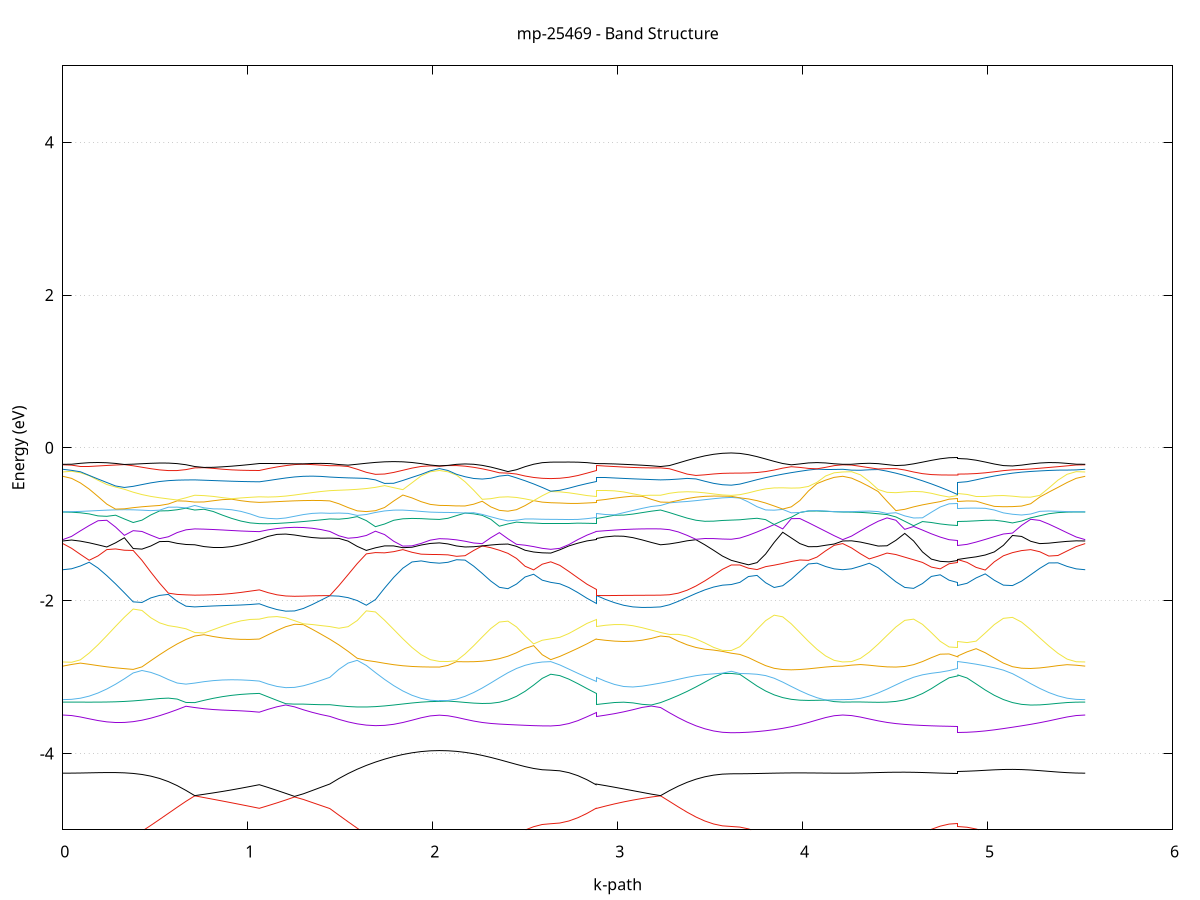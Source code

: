 set title 'mp-25469 - Band Structure'
set xlabel 'k-path'
set ylabel 'Energy (eV)'
set grid y
set yrange [-5:5]
set terminal png size 800,600
set output 'mp-25469_bands_gnuplot.png'
plot '-' using 1:2 with lines notitle, '-' using 1:2 with lines notitle, '-' using 1:2 with lines notitle, '-' using 1:2 with lines notitle, '-' using 1:2 with lines notitle, '-' using 1:2 with lines notitle, '-' using 1:2 with lines notitle, '-' using 1:2 with lines notitle, '-' using 1:2 with lines notitle, '-' using 1:2 with lines notitle, '-' using 1:2 with lines notitle, '-' using 1:2 with lines notitle, '-' using 1:2 with lines notitle, '-' using 1:2 with lines notitle, '-' using 1:2 with lines notitle, '-' using 1:2 with lines notitle, '-' using 1:2 with lines notitle, '-' using 1:2 with lines notitle, '-' using 1:2 with lines notitle, '-' using 1:2 with lines notitle, '-' using 1:2 with lines notitle, '-' using 1:2 with lines notitle, '-' using 1:2 with lines notitle, '-' using 1:2 with lines notitle, '-' using 1:2 with lines notitle, '-' using 1:2 with lines notitle, '-' using 1:2 with lines notitle, '-' using 1:2 with lines notitle, '-' using 1:2 with lines notitle, '-' using 1:2 with lines notitle, '-' using 1:2 with lines notitle, '-' using 1:2 with lines notitle, '-' using 1:2 with lines notitle, '-' using 1:2 with lines notitle, '-' using 1:2 with lines notitle, '-' using 1:2 with lines notitle, '-' using 1:2 with lines notitle, '-' using 1:2 with lines notitle, '-' using 1:2 with lines notitle, '-' using 1:2 with lines notitle, '-' using 1:2 with lines notitle, '-' using 1:2 with lines notitle, '-' using 1:2 with lines notitle, '-' using 1:2 with lines notitle, '-' using 1:2 with lines notitle, '-' using 1:2 with lines notitle, '-' using 1:2 with lines notitle, '-' using 1:2 with lines notitle
0.000000 -14.557987
0.047568 -14.554487
0.095135 -14.544087
0.142703 -14.526887
0.190270 -14.503187
0.237838 -14.473187
0.285405 -14.437387
0.332973 -14.396187
0.380541 -14.350387
0.428108 -14.300487
0.475676 -14.247687
0.523243 -14.192987
0.570811 -14.137587
0.618378 -14.083087
0.665946 -14.031187
0.713513 -13.985687
0.713513 -13.985687
0.763373 -13.994987
0.813233 -14.003487
0.863093 -14.011387
0.912953 -14.019187
0.962812 -14.027387
1.012672 -14.036187
1.062532 -14.045987
1.062532 -14.045987
1.110170 -14.027887
1.157808 -14.009287
1.205447 -13.989987
1.253085 -13.969887
1.300723 -13.991187
1.348362 -14.016687
1.396000 -14.043787
1.443638 -14.072387
1.443638 -14.072387
1.493015 -14.128187
1.542391 -14.184787
1.591768 -14.240387
1.641144 -14.293587
1.690521 -14.342987
1.739897 -14.387687
1.789274 -14.426787
1.838650 -14.459587
1.888027 -14.485687
1.937403 -14.504587
1.986780 -14.516087
2.036156 -14.519887
2.036156 -14.519887
2.082484 -14.516487
2.128812 -14.506387
2.175140 -14.489687
2.221468 -14.466687
2.267796 -14.437587
2.314124 -14.402887
2.360452 -14.363187
2.406780 -14.319387
2.453108 -14.272787
2.499436 -14.225487
2.545764 -14.181287
2.592093 -14.147087
2.638421 -14.133587
2.638421 -14.133587
2.687339 -14.129987
2.736257 -14.119287
2.785176 -14.101487
2.834094 -14.076987
2.883012 -14.045987
2.883012 -14.072387
2.932872 -14.057887
2.982732 -14.044487
3.032592 -14.032087
3.082452 -14.020087
3.132311 -14.008287
3.182171 -13.996287
3.232031 -13.985687
3.232031 -13.985687
3.279855 -14.026187
3.327680 -14.062387
3.375504 -14.093687
3.423328 -14.119887
3.471153 -14.140487
3.518977 -14.155387
3.566802 -14.164387
3.614626 -14.167387
3.614626 -14.167387
3.660954 -14.180887
3.707282 -14.215187
3.753610 -14.259687
3.799938 -14.307487
3.846266 -14.354687
3.892594 -14.398987
3.938922 -14.439287
3.985250 -14.474487
4.031578 -14.503987
4.077906 -14.527387
4.124234 -14.544287
4.170562 -14.554487
4.216890 -14.557987
4.216890 -14.557987
4.264815 -14.554487
4.312740 -14.544087
4.360665 -14.526887
4.408590 -14.503087
4.456515 -14.473187
4.504440 -14.437387
4.552364 -14.396487
4.600289 -14.351287
4.648214 -14.303187
4.696139 -14.254187
4.744064 -14.208387
4.791989 -14.172787
4.839913 -14.158687
4.839913 -14.140987
4.889073 -14.153687
4.938232 -14.186187
4.987391 -14.229187
5.036551 -14.275987
5.085710 -14.322987
5.134869 -14.368087
5.184029 -14.409987
5.233188 -14.447587
5.282347 -14.480387
5.331507 -14.507887
5.380666 -14.529587
5.429825 -14.545287
5.478985 -14.554787
5.528144 -14.557987
e
0.000000 -13.506787
0.047568 -13.504987
0.095135 -13.499487
0.142703 -13.490487
0.190270 -13.478287
0.237838 -13.463387
0.285405 -13.506787
0.332973 -13.557187
0.380541 -13.610887
0.428108 -13.666687
0.475676 -13.723387
0.523243 -13.779987
0.570811 -13.835387
0.618378 -13.888687
0.665946 -13.938987
0.713513 -13.983787
0.713513 -13.983787
0.763373 -13.970787
0.813233 -13.957387
0.863093 -13.943587
0.912953 -13.929687
0.962812 -13.916187
1.012672 -13.903387
1.062532 -13.891787
1.062532 -13.891787
1.110170 -13.907687
1.157808 -13.925587
1.205447 -13.945587
1.253085 -13.967487
1.300723 -13.948887
1.348362 -13.926787
1.396000 -13.903387
1.443638 -13.878587
1.443638 -13.878587
1.493015 -13.821987
1.542391 -13.763087
1.591768 -13.703087
1.641144 -13.643287
1.690521 -13.584787
1.739897 -13.529187
1.789274 -13.509487
1.838650 -13.528487
1.888027 -13.543987
1.937403 -13.555287
1.986780 -13.562187
2.036156 -13.564587
2.036156 -13.564587
2.082484 -13.562487
2.128812 -13.556287
2.175140 -13.546187
2.221468 -13.532287
2.267796 -13.514987
2.314124 -13.504187
2.360452 -13.555887
2.406780 -13.611087
2.453108 -13.667987
2.499436 -13.723787
2.545764 -13.774487
2.592093 -13.812587
2.638421 -13.827487
2.638421 -13.827487
2.687339 -13.829487
2.736257 -13.835687
2.785176 -13.847187
2.834094 -13.865487
2.883012 -13.891787
2.883012 -13.878587
2.932872 -13.898187
2.982732 -13.916687
3.032592 -13.933787
3.082452 -13.949187
3.132311 -13.962887
3.182171 -13.975087
3.232031 -13.983787
3.232031 -13.983787
3.279855 -13.944887
3.327680 -13.912787
3.375504 -13.887987
3.423328 -13.870087
3.471153 -13.858087
3.518977 -13.850687
3.566802 -13.846687
3.614626 -13.845487
3.614626 -13.845487
3.660954 -13.830487
3.707282 -13.791787
3.753610 -13.740087
3.799938 -13.682787
3.846266 -13.624187
3.892594 -13.566987
3.938922 -13.513187
3.985250 -13.464387
4.031578 -13.477587
4.077906 -13.489987
4.124234 -13.499287
4.170562 -13.504887
4.216890 -13.506787
4.216890 -13.506787
4.264815 -13.504987
4.312740 -13.499587
4.360665 -13.490687
4.408590 -13.478687
4.456515 -13.465887
4.504440 -13.512487
4.552364 -13.565987
4.600289 -13.623187
4.648214 -13.682087
4.696139 -13.739987
4.744064 -13.792587
4.791989 -13.832387
4.839913 -13.847987
4.839913 -13.830787
4.889073 -13.817287
4.938232 -13.782387
4.987391 -13.735487
5.036551 -13.683487
5.085710 -13.630087
5.134869 -13.577887
5.184029 -13.528387
5.233188 -13.482987
5.282347 -13.476687
5.331507 -13.487087
5.380666 -13.495487
5.429825 -13.501787
5.478985 -13.505487
5.528144 -13.506787
e
0.000000 -13.343087
0.047568 -13.348187
0.095135 -13.363487
0.142703 -13.388087
0.190270 -13.420987
0.237838 -13.460987
0.285405 -13.446587
0.332973 -13.431187
0.380541 -13.427087
0.428108 -13.436687
0.475676 -13.450587
0.523243 -13.464887
0.570811 -13.478387
0.618378 -13.489687
0.665946 -13.497887
0.713513 -13.501987
0.713513 -13.501987
0.763373 -13.500587
0.813233 -13.498787
0.863093 -13.496487
0.912953 -13.493787
0.962812 -13.490887
1.012672 -13.487587
1.062532 -13.484087
1.062532 -13.484087
1.110170 -13.489387
1.157808 -13.493987
1.205447 -13.497587
1.253085 -13.499887
1.300723 -13.500887
1.348362 -13.500287
1.396000 -13.498087
1.443638 -13.494287
1.443638 -13.494287
1.493015 -13.483487
1.542391 -13.470487
1.591768 -13.457687
1.641144 -13.452187
1.690521 -13.465787
1.739897 -13.487887
1.789274 -13.477887
1.838650 -13.432487
1.888027 -13.394687
1.937403 -13.366087
1.986780 -13.348187
2.036156 -13.342087
2.036156 -13.342087
2.082484 -13.345487
2.128812 -13.360287
2.175140 -13.384587
2.221468 -13.417287
2.267796 -13.457587
2.314124 -13.494787
2.360452 -13.472487
2.406780 -13.449687
2.453108 -13.430887
2.499436 -13.425087
2.545764 -13.426787
2.592093 -13.428887
2.638421 -13.429787
2.638421 -13.429787
2.687339 -13.433087
2.736257 -13.442587
2.785176 -13.456187
2.834094 -13.470987
2.883012 -13.484087
2.883012 -13.494287
2.932872 -13.497087
2.982732 -13.499387
3.032592 -13.501087
3.082452 -13.502287
3.132311 -13.502787
3.182171 -13.502687
3.232031 -13.501987
3.232031 -13.501987
3.279855 -13.501487
3.327680 -13.496387
3.375504 -13.487187
3.423328 -13.475287
3.471153 -13.462787
3.518977 -13.451887
3.566802 -13.444587
3.614626 -13.441987
3.614626 -13.441987
3.660954 -13.440987
3.707282 -13.438087
3.753610 -13.433687
3.799938 -13.428887
3.846266 -13.426487
3.892594 -13.432187
3.938922 -13.446387
3.985250 -13.462587
4.031578 -13.421987
4.077906 -13.387387
4.124234 -13.361687
4.170562 -13.345787
4.216890 -13.343087
4.216890 -13.343087
4.264815 -13.347887
4.312740 -13.363187
4.360665 -13.388287
4.408590 -13.422187
4.456515 -13.462087
4.504440 -13.447387
4.552364 -13.431287
4.600289 -13.420687
4.648214 -13.419687
4.696139 -13.423087
4.744064 -13.426787
4.791989 -13.429287
4.839913 -13.430187
4.839913 -13.440587
4.889073 -13.439787
4.938232 -13.437687
4.987391 -13.434787
5.036551 -13.432287
5.085710 -13.433187
5.134869 -13.440187
5.184029 -13.451687
5.233188 -13.464187
5.282347 -13.442087
5.331507 -13.407487
5.380666 -13.379687
5.429825 -13.359187
5.478985 -13.346887
5.528144 -13.343087
e
0.000000 -13.340387
0.047568 -13.341587
0.095135 -13.345287
0.142703 -13.351287
0.190270 -13.359387
0.237838 -13.369187
0.285405 -13.379887
0.332973 -13.388387
0.380541 -13.384787
0.428108 -13.366687
0.475676 -13.343687
0.523243 -13.319287
0.570811 -13.294887
0.618378 -13.271387
0.665946 -13.249187
0.713513 -13.228787
0.713513 -13.228787
0.763373 -13.238487
0.813233 -13.250687
0.863093 -13.262787
0.912953 -13.274087
0.962812 -13.284187
1.012672 -13.292487
1.062532 -13.298587
1.062532 -13.298587
1.110170 -13.288487
1.157808 -13.276287
1.205447 -13.262387
1.253085 -13.250087
1.300723 -13.263187
1.348362 -13.276987
1.396000 -13.291087
1.443638 -13.305187
1.443638 -13.305187
1.493015 -13.333987
1.542391 -13.362987
1.591768 -13.390187
1.641144 -13.408287
1.690521 -13.405587
1.739897 -13.392987
1.789274 -13.378987
1.838650 -13.366087
1.888027 -13.355287
1.937403 -13.347187
1.986780 -13.342087
2.036156 -13.340387
2.036156 -13.340387
2.082484 -13.343387
2.128812 -13.347287
2.175140 -13.353287
2.221468 -13.361087
2.267796 -13.369987
2.314124 -13.379387
2.360452 -13.388387
2.406780 -13.395587
2.453108 -13.396787
2.499436 -13.384087
2.545764 -13.364687
2.592093 -13.348987
2.638421 -13.342787
2.638421 -13.342787
2.687339 -13.340987
2.736257 -13.335487
2.785176 -13.326387
2.834094 -13.313987
2.883012 -13.298587
2.883012 -13.305187
2.932872 -13.295087
2.982732 -13.283587
3.032592 -13.271387
3.082452 -13.259187
3.132311 -13.247587
3.182171 -13.237387
3.232031 -13.228787
3.232031 -13.228787
3.279855 -13.241887
3.327680 -13.255587
3.375504 -13.267587
3.423328 -13.277587
3.471153 -13.285587
3.518977 -13.291287
3.566802 -13.294787
3.614626 -13.295987
3.614626 -13.295987
3.660954 -13.301787
3.707282 -13.316887
3.753610 -13.336887
3.799938 -13.357887
3.846266 -13.375387
3.892594 -13.382787
3.938922 -13.379487
3.985250 -13.371787
4.031578 -13.363087
4.077906 -13.354987
4.124234 -13.348587
4.170562 -13.344487
4.216890 -13.340387
4.216890 -13.340387
4.264815 -13.342087
4.312740 -13.345987
4.360665 -13.351887
4.408590 -13.359287
4.456515 -13.367487
4.504440 -13.375487
4.552364 -13.380887
4.600289 -13.378787
4.648214 -13.365287
4.696139 -13.346687
4.744064 -13.328587
4.791989 -13.315087
4.839913 -13.309887
4.839913 -13.334187
4.889073 -13.337887
4.938232 -13.347887
4.987391 -13.361187
5.036551 -13.374687
5.085710 -13.383987
5.134869 -13.385887
5.184029 -13.381487
5.233188 -13.374187
5.282347 -13.365987
5.331507 -13.357987
5.380666 -13.351087
5.429825 -13.345587
5.478985 -13.341987
5.528144 -13.340387
e
0.000000 -13.018387
0.047568 -13.019287
0.095135 -13.022087
0.142703 -13.026987
0.190270 -13.034287
0.237838 -13.044087
0.285405 -13.056287
0.332973 -13.070987
0.380541 -13.087687
0.428108 -13.106087
0.475676 -13.125887
0.523243 -13.146387
0.570811 -13.167187
0.618378 -13.187787
0.665946 -13.207787
0.713513 -13.226687
0.713513 -13.226687
0.763373 -13.222187
0.813233 -13.217287
0.863093 -13.213987
0.912953 -13.211787
0.962812 -13.210387
1.012672 -13.209287
1.062532 -13.207887
1.062532 -13.207887
1.110170 -13.216887
1.157808 -13.226787
1.205447 -13.237887
1.253085 -13.247187
1.300723 -13.230987
1.348362 -13.214387
1.396000 -13.197687
1.443638 -13.181387
1.443638 -13.181387
1.493015 -13.158287
1.542391 -13.135387
1.591768 -13.113287
1.641144 -13.092687
1.690521 -13.074087
1.739897 -13.057987
1.789274 -13.044787
1.838650 -13.034587
1.888027 -13.027387
1.937403 -13.022887
1.986780 -13.020487
2.036156 -13.019687
2.036156 -13.019687
2.082484 -13.019887
2.128812 -13.020487
2.175140 -13.025987
2.221468 -13.034087
2.267796 -13.044787
2.314124 -13.058287
2.360452 -13.074287
2.406780 -13.092687
2.453108 -13.112787
2.499436 -13.133387
2.545764 -13.152787
2.592093 -13.167387
2.638421 -13.173087
2.638421 -13.173087
2.687339 -13.174787
2.736257 -13.179587
2.785176 -13.186987
2.834094 -13.196387
2.883012 -13.207887
2.883012 -13.181387
2.932872 -13.183787
2.982732 -13.187187
3.032592 -13.191987
3.082452 -13.198387
3.132311 -13.206387
3.182171 -13.215887
3.232031 -13.226687
3.232031 -13.226687
3.279855 -13.211787
3.327680 -13.196287
3.375504 -13.182487
3.423328 -13.170387
3.471153 -13.159987
3.518977 -13.151887
3.566802 -13.146687
3.614626 -13.144787
3.614626 -13.144787
3.660954 -13.139687
3.707282 -13.126787
3.753610 -13.109987
3.799938 -13.092187
3.846266 -13.075287
3.892594 -13.060087
3.938922 -13.047287
3.985250 -13.036887
4.031578 -13.028887
4.077906 -13.023087
4.124234 -13.019287
4.170562 -13.018387
4.216890 -13.018387
4.216890 -13.018387
4.264815 -13.019087
4.312740 -13.021387
4.360665 -13.025687
4.408590 -13.031987
4.456515 -13.040587
4.504440 -13.051587
4.552364 -13.064787
4.600289 -13.079987
4.648214 -13.096787
4.696139 -13.113887
4.744064 -13.129787
4.791989 -13.141687
4.839913 -13.146287
4.839913 -13.166387
4.889073 -13.162387
4.938232 -13.151787
4.987391 -13.136787
5.036551 -13.119787
5.085710 -13.102287
5.134869 -13.085387
5.184029 -13.069887
5.233188 -13.056087
5.282347 -13.044287
5.331507 -13.034787
5.380666 -13.027387
5.429825 -13.022287
5.478985 -13.019287
5.528144 -13.018387
e
0.000000 -13.016387
0.047568 -13.016587
0.095135 -13.017187
0.142703 -13.018187
0.190270 -13.019487
0.237838 -13.020887
0.285405 -13.022387
0.332973 -13.023887
0.380541 -13.025087
0.428108 -13.026087
0.475676 -13.026687
0.523243 -13.026887
0.570811 -13.026687
0.618378 -13.026087
0.665946 -13.025187
0.713513 -13.024187
0.713513 -13.024187
0.763373 -13.025487
0.813233 -13.026787
0.863093 -13.027987
0.912953 -13.029187
0.962812 -13.030287
1.012672 -13.031187
1.062532 -13.031887
1.062532 -13.031887
1.110170 -13.031187
1.157808 -13.030087
1.205447 -13.028487
1.253085 -13.026487
1.300723 -13.024287
1.348362 -13.022187
1.396000 -13.020387
1.443638 -13.018987
1.443638 -13.018987
1.493015 -13.017987
1.542391 -13.017087
1.591768 -13.016287
1.641144 -13.015587
1.690521 -13.015087
1.739897 -13.014887
1.789274 -13.014887
1.838650 -13.015087
1.888027 -13.015387
1.937403 -13.015787
1.986780 -13.015987
2.036156 -13.016087
2.036156 -13.016087
2.082484 -13.017187
2.128812 -13.020387
2.175140 -13.021387
2.221468 -13.022787
2.267796 -13.024787
2.314124 -13.027287
2.360452 -13.029987
2.406780 -13.032787
2.453108 -13.035487
2.499436 -13.037887
2.545764 -13.039687
2.592093 -13.040887
2.638421 -13.041287
2.638421 -13.041287
2.687339 -13.040387
2.736257 -13.038187
2.785176 -13.035487
2.834094 -13.033287
2.883012 -13.031887
2.883012 -13.018987
2.932872 -13.018687
2.982732 -13.018887
3.032592 -13.019387
3.082452 -13.020387
3.132311 -13.021487
3.182171 -13.022787
3.232031 -13.024187
3.232031 -13.024187
3.279855 -13.023087
3.327680 -13.022587
3.375504 -13.022887
3.423328 -13.024087
3.471153 -13.025987
3.518977 -13.028087
3.566802 -13.029887
3.614626 -13.030587
3.614626 -13.030587
3.660954 -13.030287
3.707282 -13.029387
3.753610 -13.027987
3.799938 -13.026187
3.846266 -13.024287
3.892594 -13.022287
3.938922 -13.020587
3.985250 -13.019287
4.031578 -13.018487
4.077906 -13.018187
4.124234 -13.018187
4.170562 -13.017087
4.216890 -13.016387
4.216890 -13.016387
4.264815 -13.016687
4.312740 -13.017387
4.360665 -13.018487
4.408590 -13.019987
4.456515 -13.022087
4.504440 -13.024587
4.552364 -13.027387
4.600289 -13.030387
4.648214 -13.033187
4.696139 -13.035587
4.744064 -13.037487
4.791989 -13.038787
4.839913 -13.039187
4.839913 -13.027987
4.889073 -13.027787
4.938232 -13.027087
4.987391 -13.026087
5.036551 -13.024887
5.085710 -13.023387
5.134869 -13.021887
5.184029 -13.020387
5.233188 -13.019087
5.282347 -13.018087
5.331507 -13.017387
5.380666 -13.016887
5.429825 -13.016687
5.478985 -13.016487
5.528144 -13.016387
e
0.000000 -5.413987
0.047568 -5.408187
0.095135 -5.390987
0.142703 -5.362787
0.190270 -5.324487
0.237838 -5.277087
0.285405 -5.221687
0.332973 -5.159387
0.380541 -5.091487
0.428108 -5.018987
0.475676 -4.942987
0.523243 -4.864587
0.570811 -4.784987
0.618378 -4.705387
0.665946 -4.627587
0.713513 -4.555787
0.713513 -4.555787
0.763373 -4.578287
0.813233 -4.600787
0.863093 -4.623587
0.912953 -4.646787
0.962812 -4.670487
1.012672 -4.694487
1.062532 -4.718887
1.062532 -4.718887
1.110170 -4.684087
1.157808 -4.647987
1.205447 -4.610187
1.253085 -4.570487
1.300723 -4.603087
1.348362 -4.642887
1.396000 -4.682487
1.443638 -4.721987
1.443638 -4.721987
1.493015 -4.808987
1.542391 -4.895187
1.591768 -4.979087
1.641144 -5.059087
1.690521 -5.133887
1.739897 -5.202387
1.789274 -5.263187
1.838650 -5.315087
1.888027 -5.356887
1.937403 -5.387687
1.986780 -5.406487
2.036156 -5.412787
2.036156 -5.412787
2.082484 -5.407387
2.128812 -5.391087
2.175140 -5.364387
2.221468 -5.327987
2.267796 -5.282987
2.314124 -5.231087
2.360452 -5.174187
2.406780 -5.114887
2.453108 -5.056587
2.499436 -5.003287
2.545764 -4.959787
2.592093 -4.930887
2.638421 -4.920787
2.638421 -4.920787
2.687339 -4.911687
2.736257 -4.884987
2.785176 -4.842087
2.834094 -4.785587
2.883012 -4.718887
2.883012 -4.721987
2.932872 -4.690687
2.982732 -4.661487
3.032592 -4.635087
3.082452 -4.611487
3.132311 -4.590387
3.182171 -4.571187
3.232031 -4.555787
3.232031 -4.555787
3.279855 -4.627487
3.327680 -4.700287
3.375504 -4.769987
3.423328 -4.832687
3.471153 -4.884987
3.518977 -4.924187
3.566802 -4.948587
3.614626 -4.956787
3.614626 -4.956787
3.660954 -4.964887
3.707282 -4.988287
3.753610 -5.024787
3.799938 -5.071287
3.846266 -5.123987
3.892594 -5.179287
3.938922 -5.233687
3.985250 -5.284287
4.031578 -5.328687
4.077906 -5.364987
4.124234 -5.391987
4.170562 -5.408487
4.216890 -5.413987
4.216890 -5.413987
4.264815 -5.408187
4.312740 -5.390987
4.360665 -5.362687
4.408590 -5.324487
4.456515 -5.277387
4.504440 -5.223387
4.552364 -5.164887
4.600289 -5.104587
4.648214 -5.046387
4.696139 -4.994187
4.744064 -4.952587
4.791989 -4.925487
4.839913 -4.916087
4.839913 -4.958887
4.889073 -4.966887
4.938232 -4.989787
4.987391 -5.024987
5.036551 -5.069187
5.085710 -5.118687
5.134869 -5.170187
5.184029 -5.220887
5.233188 -5.268287
5.282347 -5.310787
5.331507 -5.346987
5.380666 -5.375887
5.429825 -5.396987
5.478985 -5.409687
5.528144 -5.413987
e
0.000000 -4.259087
0.047568 -4.258487
0.095135 -4.256887
0.142703 -4.254687
0.190270 -4.252387
0.237838 -4.250887
0.285405 -4.251287
0.332973 -4.254587
0.380541 -4.262387
0.428108 -4.276087
0.475676 -4.297487
0.523243 -4.328087
0.570811 -4.369287
0.618378 -4.421687
0.665946 -4.484587
0.713513 -4.553287
0.713513 -4.553287
0.763373 -4.535587
0.813233 -4.517387
0.863093 -4.498287
0.912953 -4.477787
0.962812 -4.455987
1.012672 -4.433187
1.062532 -4.409987
1.062532 -4.409987
1.110170 -4.446287
1.157808 -4.484387
1.205447 -4.523487
1.253085 -4.563187
1.300723 -4.529187
1.348362 -4.486587
1.396000 -4.443487
1.443638 -4.400887
1.443638 -4.400887
1.493015 -4.328787
1.542391 -4.264387
1.591768 -4.207487
1.641144 -4.157487
1.690521 -4.113687
1.739897 -4.075387
1.789274 -4.042287
1.838650 -4.014587
1.888027 -3.992487
1.937403 -3.976387
1.986780 -3.966487
2.036156 -3.963287
2.036156 -3.963287
2.082484 -3.965787
2.128812 -3.973587
2.175140 -3.986487
2.221468 -4.004187
2.267796 -4.026587
2.314124 -4.052787
2.360452 -4.081887
2.406780 -4.112887
2.453108 -4.143887
2.499436 -4.172987
2.545764 -4.197387
2.592093 -4.213987
2.638421 -4.219887
2.638421 -4.219887
2.687339 -4.228087
2.736257 -4.252287
2.785176 -4.291687
2.834094 -4.344987
2.883012 -4.409987
2.883012 -4.400887
2.932872 -4.421387
2.982732 -4.442987
3.032592 -4.465287
3.082452 -4.487987
3.132311 -4.510687
3.182171 -4.533287
3.232031 -4.553287
3.232031 -4.553287
3.279855 -4.487787
3.327680 -4.429287
3.375504 -4.378987
3.423328 -4.337987
3.471153 -4.306587
3.518977 -4.284587
3.566802 -4.271587
3.614626 -4.267287
3.614626 -4.267287
3.660954 -4.266887
3.707282 -4.265487
3.753610 -4.263487
3.799938 -4.261087
3.846266 -4.258787
3.892594 -4.256987
3.938922 -4.255787
3.985250 -4.255487
4.031578 -4.255987
4.077906 -4.256887
4.124234 -4.257987
4.170562 -4.258787
4.216890 -4.259087
4.216890 -4.259087
4.264815 -4.258387
4.312740 -4.256487
4.360665 -4.253787
4.408590 -4.250787
4.456515 -4.248087
4.504440 -4.246487
4.552364 -4.246187
4.600289 -4.247587
4.648214 -4.250387
4.696139 -4.254187
4.744064 -4.258087
4.791989 -4.261087
4.839913 -4.262187
4.839913 -4.234987
4.889073 -4.233187
4.938232 -4.228187
4.987391 -4.221487
5.036551 -4.215187
5.085710 -4.210787
5.134869 -4.209587
5.184029 -4.211887
5.233188 -4.217587
5.282347 -4.225787
5.331507 -4.235187
5.380666 -4.244487
5.429825 -4.252187
5.478985 -4.257287
5.528144 -4.259087
e
0.000000 -3.497787
0.047568 -3.504687
0.095135 -3.523187
0.142703 -3.547187
0.190270 -3.570087
0.237838 -3.587287
0.285405 -3.595887
0.332973 -3.595087
0.380541 -3.584787
0.428108 -3.565787
0.475676 -3.539187
0.523243 -3.506287
0.570811 -3.468687
0.618378 -3.427287
0.665946 -3.382887
0.713513 -3.399887
0.713513 -3.399887
0.763373 -3.415187
0.813233 -3.425887
0.863093 -3.432887
0.912953 -3.437887
0.962812 -3.442987
1.012672 -3.449987
1.062532 -3.460387
1.062532 -3.460387
1.110170 -3.422887
1.157808 -3.389987
1.205447 -3.366187
1.253085 -3.390887
1.300723 -3.428887
1.348362 -3.462587
1.396000 -3.491487
1.443638 -3.515487
1.443638 -3.515487
1.493015 -3.554887
1.542391 -3.587787
1.591768 -3.613287
1.641144 -3.629987
1.690521 -3.636887
1.739897 -3.633287
1.789274 -3.619287
1.838650 -3.595787
1.888027 -3.565787
1.937403 -3.534187
1.986780 -3.509287
2.036156 -3.499687
2.036156 -3.499687
2.082484 -3.507587
2.128812 -3.527787
2.175140 -3.552987
2.221468 -3.576687
2.267796 -3.595287
2.314124 -3.607987
2.360452 -3.616187
2.406780 -3.622087
2.453108 -3.627387
2.499436 -3.632387
2.545764 -3.636787
2.592093 -3.639787
2.638421 -3.640787
2.638421 -3.640787
2.687339 -3.632887
2.736257 -3.609387
2.785176 -3.571387
2.834094 -3.520687
2.883012 -3.460387
2.883012 -3.515487
2.932872 -3.500087
2.982732 -3.480187
3.032592 -3.456087
3.082452 -3.428487
3.132311 -3.398187
3.182171 -3.380087
3.232031 -3.399887
3.232031 -3.399887
3.279855 -3.467687
3.327680 -3.532087
3.375504 -3.589687
3.423328 -3.638587
3.471153 -3.677787
3.518977 -3.706487
3.566802 -3.723887
3.614626 -3.729687
3.614626 -3.729687
3.660954 -3.727987
3.707282 -3.722987
3.753610 -3.714887
3.799938 -3.703687
3.846266 -3.689487
3.892594 -3.672087
3.938922 -3.650887
3.985250 -3.625287
4.031578 -3.595487
4.077906 -3.562787
4.124234 -3.531087
4.170562 -3.506987
4.216890 -3.497787
4.216890 -3.497787
4.264815 -3.505087
4.312740 -3.524487
4.360665 -3.549587
4.408590 -3.574187
4.456515 -3.594687
4.504440 -3.609987
4.552364 -3.620687
4.600289 -3.628387
4.648214 -3.634287
4.696139 -3.639087
4.744064 -3.642787
4.791989 -3.645187
4.839913 -3.646087
4.839913 -3.725987
4.889073 -3.723587
4.938232 -3.716787
4.987391 -3.705887
5.036551 -3.691787
5.085710 -3.675287
5.134869 -3.657587
5.184029 -3.639187
5.233188 -3.619787
5.282347 -3.598387
5.331507 -3.574387
5.380666 -3.548387
5.429825 -3.523387
5.478985 -3.504687
5.528144 -3.497787
e
0.000000 -3.328587
0.047568 -3.328687
0.095135 -3.328987
0.142703 -3.329187
0.190270 -3.328887
0.237838 -3.327487
0.285405 -3.324687
0.332973 -3.319987
0.380541 -3.312987
0.428108 -3.303787
0.475676 -3.292887
0.523243 -3.281987
0.570811 -3.276487
0.618378 -3.288987
0.665946 -3.333287
0.713513 -3.335287
0.713513 -3.335287
0.763373 -3.305687
0.813233 -3.279287
0.863093 -3.257287
0.912953 -3.240187
0.962812 -3.227887
1.012672 -3.219887
1.062532 -3.214787
1.062532 -3.214787
1.110170 -3.260287
1.157808 -3.305587
1.205447 -3.349487
1.253085 -3.355187
1.300723 -3.355087
1.348362 -3.359287
1.396000 -3.362687
1.443638 -3.362487
1.443638 -3.362487
1.493015 -3.375987
1.542391 -3.386687
1.591768 -3.392387
1.641144 -3.392687
1.690521 -3.387887
1.739897 -3.378787
1.789274 -3.366787
1.838650 -3.353387
1.888027 -3.340287
1.937403 -3.329287
1.986780 -3.321987
2.036156 -3.319387
2.036156 -3.319387
2.082484 -3.315087
2.128812 -3.323087
2.175140 -3.332887
2.221468 -3.341787
2.267796 -3.346787
2.314124 -3.344387
2.360452 -3.330387
2.406780 -3.300787
2.453108 -3.253187
2.499436 -3.187587
2.545764 -3.106387
2.592093 -3.018087
2.638421 -2.963887
2.638421 -2.963887
2.687339 -2.981987
2.736257 -3.027987
2.785176 -3.087587
2.834094 -3.151387
2.883012 -3.214787
2.883012 -3.362487
2.932872 -3.347187
2.982732 -3.334187
3.032592 -3.329787
3.082452 -3.338787
3.132311 -3.357987
3.182171 -3.366687
3.232031 -3.335287
3.232031 -3.335287
3.279855 -3.290687
3.327680 -3.242187
3.375504 -3.188887
3.423328 -3.130387
3.471153 -3.067787
3.518977 -3.004587
3.566802 -2.954587
3.614626 -2.953487
3.614626 -2.953487
3.660954 -2.965287
3.707282 -3.041987
3.753610 -3.118187
3.799938 -3.183187
3.846266 -3.233887
3.892594 -3.269787
3.938922 -3.292187
3.985250 -3.303487
4.031578 -3.306787
4.077906 -3.305087
4.124234 -3.302487
4.170562 -3.321987
4.216890 -3.328587
4.216890 -3.328587
4.264815 -3.327287
4.312740 -3.327087
4.360665 -3.329487
4.408590 -3.331287
4.456515 -3.329087
4.504440 -3.319587
4.552364 -3.299487
4.600289 -3.265687
4.648214 -3.216587
4.696139 -3.152687
4.744064 -3.078587
4.791989 -3.010787
4.839913 -2.985087
4.839913 -2.973687
4.889073 -3.012887
4.938232 -3.090587
4.987391 -3.170087
5.036551 -3.239787
5.085710 -3.295287
5.134869 -3.334887
5.184029 -3.358287
5.233188 -3.367287
5.282347 -3.365187
5.331507 -3.356187
5.380666 -3.344587
5.429825 -3.334487
5.478985 -3.329287
5.528144 -3.328587
e
0.000000 -3.296487
0.047568 -3.292287
0.095135 -3.277787
0.142703 -3.250387
0.190270 -3.209787
0.237838 -3.157287
0.285405 -3.094587
0.332973 -3.023787
0.380541 -2.947187
0.428108 -2.914787
0.475676 -2.939587
0.523243 -2.980487
0.570811 -3.033487
0.618378 -3.078887
0.665946 -3.093387
0.713513 -3.079587
0.713513 -3.079587
0.763373 -3.061187
0.813233 -3.047487
0.863093 -3.039187
0.912953 -3.036187
0.962812 -3.038087
1.012672 -3.044087
1.062532 -3.053287
1.062532 -3.053287
1.110170 -3.092887
1.157808 -3.123387
1.205447 -3.139287
1.253085 -3.135987
1.300723 -3.114987
1.348362 -3.082387
1.396000 -3.044187
1.443638 -3.004587
1.443638 -3.004587
1.493015 -2.899287
1.542391 -2.817987
1.591768 -2.781887
1.641144 -2.848687
1.690521 -2.942387
1.739897 -3.031787
1.789274 -3.112987
1.838650 -3.182887
1.888027 -3.239187
1.937403 -3.279887
1.986780 -3.303987
2.036156 -3.311787
2.036156 -3.311787
2.082484 -3.311787
2.128812 -3.289187
2.175140 -3.252587
2.221468 -3.203587
2.267796 -3.144487
2.314124 -3.078487
2.360452 -3.009887
2.406780 -2.944287
2.453108 -2.888587
2.499436 -2.847087
2.545764 -2.819587
2.592093 -2.803987
2.638421 -2.798887
2.638421 -2.798887
2.687339 -2.841987
2.736257 -2.896687
2.785176 -2.951987
2.834094 -3.005287
2.883012 -3.053287
2.883012 -3.004587
2.932872 -3.054787
2.982732 -3.097287
3.032592 -3.124387
3.082452 -3.130687
3.132311 -3.119787
3.182171 -3.100487
3.232031 -3.079587
3.232031 -3.079587
3.279855 -3.056787
3.327680 -3.030287
3.375504 -3.004687
3.423328 -2.983187
3.471153 -2.967787
3.518977 -2.958787
3.566802 -2.949687
3.614626 -2.925087
3.614626 -2.925087
3.660954 -2.954187
3.707282 -2.956987
3.753610 -2.964287
3.799938 -2.981487
3.846266 -3.016087
3.892594 -3.066987
3.938922 -3.123787
3.985250 -3.179287
4.031578 -3.229387
4.077906 -3.271187
4.124234 -3.301287
4.170562 -3.297887
4.216890 -3.296487
4.216890 -3.296487
4.264815 -3.293387
4.312740 -3.279287
4.360665 -3.250287
4.408590 -3.208787
4.456515 -3.158487
4.504440 -3.103387
4.552364 -3.049187
4.600289 -3.003287
4.648214 -2.971487
4.696139 -2.951487
4.744064 -2.936887
4.791989 -2.916387
4.839913 -2.891587
4.839913 -2.799387
4.889073 -2.813787
4.938232 -2.832387
4.987391 -2.853987
5.036551 -2.879287
5.085710 -2.910287
5.134869 -2.956587
5.184029 -3.019887
5.233188 -3.086687
5.282347 -3.149287
5.331507 -3.203687
5.380666 -3.247187
5.429825 -3.277487
5.478985 -3.292887
5.528144 -3.296487
e
0.000000 -2.857787
0.047568 -2.835987
0.095135 -2.818087
0.142703 -2.833787
0.190270 -2.850887
0.237838 -2.866787
0.285405 -2.879987
0.332973 -2.890587
0.380541 -2.900687
0.428108 -2.867387
0.475676 -2.787087
0.523243 -2.708887
0.570811 -2.634987
0.618378 -2.567387
0.665946 -2.508787
0.713513 -2.463487
0.713513 -2.463487
0.763373 -2.446287
0.813233 -2.470087
0.863093 -2.488387
0.912953 -2.500987
0.962812 -2.507487
1.012672 -2.508087
1.062532 -2.503287
1.062532 -2.503287
1.110170 -2.446987
1.157808 -2.391287
1.205447 -2.341787
1.253085 -2.309987
1.300723 -2.314487
1.348362 -2.374687
1.396000 -2.439087
1.443638 -2.504987
1.443638 -2.504987
1.493015 -2.580087
1.542391 -2.663987
1.591768 -2.754587
1.641144 -2.782787
1.690521 -2.799887
1.739897 -2.820487
1.789274 -2.838887
1.838650 -2.852887
1.888027 -2.862087
1.937403 -2.867187
1.986780 -2.869487
2.036156 -2.870087
2.036156 -2.870087
2.082484 -2.848087
2.128812 -2.799187
2.175140 -2.800787
2.221468 -2.799687
2.267796 -2.793687
2.314124 -2.781087
2.360452 -2.759887
2.406780 -2.727887
2.453108 -2.682687
2.499436 -2.626087
2.545764 -2.589287
2.592093 -2.708187
2.638421 -2.772887
2.638421 -2.772887
2.687339 -2.730887
2.736257 -2.678287
2.785176 -2.623787
2.834094 -2.565787
2.883012 -2.503287
2.883012 -2.504987
2.932872 -2.519087
2.982732 -2.530287
3.032592 -2.535287
3.082452 -2.531687
3.132311 -2.518487
3.182171 -2.495487
3.232031 -2.463487
3.232031 -2.463487
3.279855 -2.475187
3.327680 -2.531287
3.375504 -2.578487
3.423328 -2.613487
3.471153 -2.635887
3.518977 -2.647587
3.566802 -2.664587
3.614626 -2.688587
3.614626 -2.688587
3.660954 -2.704487
3.707282 -2.745987
3.753610 -2.799687
3.799938 -2.851087
3.846266 -2.886287
3.892594 -2.902387
3.938922 -2.906187
3.985250 -2.902187
4.031578 -2.893187
4.077906 -2.881387
4.124234 -2.869687
4.170562 -2.860987
4.216890 -2.857787
4.216890 -2.857787
4.264815 -2.844887
4.312740 -2.836887
4.360665 -2.845987
4.408590 -2.858087
4.456515 -2.867487
4.504440 -2.870087
4.552364 -2.862087
4.600289 -2.838587
4.648214 -2.797887
4.696139 -2.747187
4.744064 -2.701387
4.791989 -2.698387
4.839913 -2.736787
4.839913 -2.723787
4.889073 -2.671187
4.938232 -2.629287
4.987391 -2.682187
5.036551 -2.751487
5.085710 -2.818287
5.134869 -2.865087
5.184029 -2.885187
5.233188 -2.888587
5.282347 -2.881487
5.331507 -2.867687
5.380666 -2.851287
5.429825 -2.838687
5.478985 -2.845587
5.528144 -2.857787
e
0.000000 -2.803087
0.047568 -2.807087
0.095135 -2.775487
0.142703 -2.686487
0.190270 -2.578587
0.237838 -2.459687
0.285405 -2.336987
0.332973 -2.217687
0.380541 -2.110487
0.428108 -2.128887
0.475676 -2.224087
0.523243 -2.291087
0.570811 -2.327687
0.618378 -2.345487
0.665946 -2.368987
0.713513 -2.417587
0.713513 -2.417587
0.763373 -2.424187
0.813233 -2.380587
0.863093 -2.336387
0.912953 -2.296287
0.962812 -2.265187
1.012672 -2.246687
1.062532 -2.242487
1.062532 -2.242487
1.110170 -2.216087
1.157808 -2.209087
1.205447 -2.225287
1.253085 -2.262687
1.300723 -2.303687
1.348362 -2.312987
1.396000 -2.326887
1.443638 -2.339787
1.443638 -2.339787
1.493015 -2.361887
1.542391 -2.341387
1.591768 -2.261187
1.641144 -2.134287
1.690521 -2.148287
1.739897 -2.257187
1.789274 -2.377787
1.838650 -2.499587
1.888027 -2.613087
1.937403 -2.707887
1.986780 -2.772787
2.036156 -2.796187
2.036156 -2.796187
2.082484 -2.797087
2.128812 -2.787087
2.175140 -2.698087
2.221468 -2.591487
2.267796 -2.476687
2.314124 -2.365387
2.360452 -2.280687
2.406780 -2.268787
2.453108 -2.344187
2.499436 -2.461587
2.545764 -2.566687
2.592093 -2.519187
2.638421 -2.500587
2.638421 -2.500587
2.687339 -2.480787
2.736257 -2.430387
2.785176 -2.365387
2.834094 -2.298887
2.883012 -2.242487
2.883012 -2.339787
2.932872 -2.323187
2.982732 -2.313387
3.032592 -2.314287
3.082452 -2.328587
3.132311 -2.354287
3.182171 -2.385787
3.232031 -2.417587
3.232031 -2.417587
3.279855 -2.442587
3.327680 -2.441887
3.375504 -2.462687
3.423328 -2.501987
3.471153 -2.554187
3.518977 -2.612187
3.566802 -2.652287
3.614626 -2.653487
3.614626 -2.653487
3.660954 -2.603087
3.707282 -2.497087
3.753610 -2.376487
3.799938 -2.262787
3.846266 -2.190887
3.892594 -2.212287
3.938922 -2.304587
3.985250 -2.418287
4.031578 -2.532787
4.077906 -2.637587
4.124234 -2.723887
4.170562 -2.782187
4.216890 -2.803087
4.216890 -2.803087
4.264815 -2.798187
4.312740 -2.756587
4.360665 -2.673487
4.408590 -2.569587
4.456515 -2.456187
4.504440 -2.345187
4.552364 -2.258887
4.600289 -2.242487
4.648214 -2.310787
4.696139 -2.418987
4.744064 -2.532787
4.791989 -2.606887
4.839913 -2.612087
4.839913 -2.536387
4.889073 -2.549387
4.938232 -2.530787
4.987391 -2.424087
5.036551 -2.313687
5.085710 -2.232087
5.134869 -2.219487
5.184029 -2.281287
5.233188 -2.379287
5.282347 -2.487587
5.331507 -2.593887
5.380666 -2.689787
5.429825 -2.765487
5.478985 -2.800387
5.528144 -2.803087
e
0.000000 -1.595787
0.047568 -1.583287
0.095135 -1.547087
0.142703 -1.497787
0.190270 -1.573387
0.237838 -1.672787
0.285405 -1.781487
0.332973 -1.897587
0.380541 -2.016287
0.428108 -2.024287
0.475676 -1.964887
0.523243 -1.931787
0.570811 -1.918887
0.618378 -2.008887
0.665946 -2.073187
0.713513 -2.082487
0.713513 -2.082487
0.763373 -2.075987
0.813233 -2.070287
0.863093 -2.065787
0.912953 -2.061987
0.962812 -2.057687
1.012672 -2.051287
1.062532 -2.041787
1.062532 -2.041787
1.110170 -2.083187
1.157808 -2.117087
1.205447 -2.138087
1.253085 -2.135387
1.300723 -2.102887
1.348362 -2.051887
1.396000 -1.994687
1.443638 -1.936487
1.443638 -1.936487
1.493015 -1.941487
1.542391 -1.961187
1.591768 -1.998987
1.641144 -2.060587
1.690521 -1.986587
1.739897 -1.836387
1.789274 -1.695787
1.838650 -1.575487
1.888027 -1.494087
1.937403 -1.480287
1.986780 -1.500587
2.036156 -1.510087
2.036156 -1.510087
2.082484 -1.498587
2.128812 -1.464987
2.175140 -1.469887
2.221468 -1.548487
2.267796 -1.643887
2.314124 -1.743987
2.360452 -1.825887
2.406780 -1.843887
2.453108 -1.783687
2.499436 -1.690687
2.545764 -1.655087
2.592093 -1.732387
2.638421 -1.761187
2.638421 -1.761187
2.687339 -1.779787
2.736257 -1.828787
2.785176 -1.895387
2.834094 -1.969187
2.883012 -2.041787
2.883012 -1.936487
2.932872 -1.983087
2.982732 -2.026687
3.032592 -2.061287
3.082452 -2.082287
3.132311 -2.089687
3.182171 -2.088187
3.232031 -2.082487
3.232031 -2.082487
3.279855 -2.054787
3.327680 -2.009687
3.375504 -1.957987
3.423328 -1.906487
3.471153 -1.859887
3.518977 -1.822387
3.566802 -1.797987
3.614626 -1.789487
3.614626 -1.789487
3.660954 -1.761187
3.707282 -1.684787
3.753610 -1.670087
3.799938 -1.765887
3.846266 -1.828087
3.892594 -1.805187
3.938922 -1.719387
3.985250 -1.618487
4.031578 -1.520287
4.077906 -1.509887
4.124234 -1.553487
4.170562 -1.584687
4.216890 -1.595787
4.216890 -1.595787
4.264815 -1.583787
4.312740 -1.549587
4.360665 -1.510687
4.408590 -1.569887
4.456515 -1.661187
4.504440 -1.753787
4.552364 -1.827587
4.600289 -1.839787
4.648214 -1.776587
4.696139 -1.683487
4.744064 -1.662187
4.791989 -1.732887
4.839913 -1.759487
4.839913 -1.799487
4.889073 -1.773587
4.938232 -1.703187
4.987391 -1.650187
5.036551 -1.733387
5.085710 -1.797487
5.134869 -1.803087
5.184029 -1.745187
5.233188 -1.661987
5.282347 -1.577787
5.331507 -1.506087
5.380666 -1.505987
5.429825 -1.551887
5.478985 -1.584387
5.528144 -1.595787
e
0.000000 -1.253287
0.047568 -1.315487
0.095135 -1.394787
0.142703 -1.471887
0.190270 -1.415187
0.237838 -1.332087
0.285405 -1.323487
0.332973 -1.340687
0.380541 -1.343587
0.428108 -1.473187
0.475676 -1.626187
0.523243 -1.771387
0.570811 -1.902387
0.618378 -1.918887
0.665946 -1.924687
0.713513 -1.928687
0.713513 -1.928687
0.763373 -1.926787
0.813233 -1.923187
0.863093 -1.916887
0.912953 -1.906887
0.962812 -1.892987
1.012672 -1.876287
1.062532 -1.859487
1.062532 -1.859487
1.110170 -1.896087
1.157808 -1.924087
1.205447 -1.939487
1.253085 -1.943487
1.300723 -1.941387
1.348362 -1.937887
1.396000 -1.935387
1.443638 -1.934987
1.443638 -1.934987
1.493015 -1.803287
1.542391 -1.660287
1.591768 -1.516087
1.641144 -1.388187
1.690521 -1.371287
1.739897 -1.374787
1.789274 -1.359287
1.838650 -1.332487
1.888027 -1.367487
1.937403 -1.391987
1.986780 -1.395887
2.036156 -1.397187
2.036156 -1.397187
2.082484 -1.401087
2.128812 -1.420187
2.175140 -1.412087
2.221468 -1.344187
2.267796 -1.284187
2.314124 -1.307487
2.360452 -1.340487
2.406780 -1.381187
2.453108 -1.447687
2.499436 -1.550187
2.545764 -1.597687
2.592093 -1.523687
2.638421 -1.492287
2.638421 -1.492287
2.687339 -1.538687
2.736257 -1.618387
2.785176 -1.702687
2.834094 -1.785087
2.883012 -1.859487
2.883012 -1.934987
2.932872 -1.934287
2.982732 -1.933087
3.032592 -1.931887
3.082452 -1.930987
3.132311 -1.930287
3.182171 -1.929687
3.232031 -1.928687
3.232031 -1.928687
3.279855 -1.923387
3.327680 -1.902687
3.375504 -1.863987
3.423328 -1.809087
3.471153 -1.742187
3.518977 -1.667587
3.566802 -1.590287
3.614626 -1.533687
3.614626 -1.533687
3.660954 -1.533887
3.707282 -1.575687
3.753610 -1.593787
3.799938 -1.555587
3.846266 -1.536187
3.892594 -1.513587
3.938922 -1.488087
3.985250 -1.468287
4.031578 -1.473087
4.077906 -1.430087
4.124234 -1.348987
4.170562 -1.276687
4.216890 -1.253287
4.216890 -1.253287
4.264815 -1.310587
4.312740 -1.386887
4.360665 -1.454187
4.408590 -1.417987
4.456515 -1.377587
4.504440 -1.396987
4.552364 -1.431387
4.600289 -1.465387
4.648214 -1.500187
4.696139 -1.561187
4.744064 -1.584487
4.791989 -1.517587
4.839913 -1.502587
4.839913 -1.465687
4.889073 -1.499587
4.938232 -1.565087
4.987391 -1.599887
5.036551 -1.492187
5.085710 -1.413187
5.134869 -1.371987
5.184029 -1.345287
5.233188 -1.332687
5.282347 -1.360187
5.331507 -1.416787
5.380666 -1.409587
5.429825 -1.350687
5.478985 -1.292987
5.528144 -1.253287
e
0.000000 -1.219387
0.047568 -1.206987
0.095135 -1.221387
0.142703 -1.243187
0.190270 -1.269887
0.237838 -1.298087
0.285405 -1.243687
0.332973 -1.177187
0.380541 -1.318387
0.428108 -1.325887
0.475676 -1.285287
0.523243 -1.227387
0.570811 -1.225087
0.618378 -1.250687
0.665946 -1.265187
0.713513 -1.269187
0.713513 -1.269187
0.763373 -1.292687
0.813233 -1.305387
0.863093 -1.305387
0.912953 -1.292687
0.962812 -1.268687
1.012672 -1.236487
1.062532 -1.199387
1.062532 -1.199387
1.110170 -1.159187
1.157808 -1.133187
1.205447 -1.128887
1.253085 -1.141087
1.300723 -1.158987
1.348362 -1.174487
1.396000 -1.182887
1.443638 -1.181787
1.443638 -1.181787
1.493015 -1.185887
1.542391 -1.220987
1.591768 -1.289787
1.641144 -1.342987
1.690521 -1.308887
1.739897 -1.283887
1.789274 -1.284287
1.838650 -1.307287
1.888027 -1.301387
1.937403 -1.272487
1.986780 -1.251887
2.036156 -1.244387
2.036156 -1.244387
2.082484 -1.258087
2.128812 -1.284587
2.175140 -1.298087
2.221468 -1.294887
2.267796 -1.283787
2.314124 -1.272287
2.360452 -1.263087
2.406780 -1.259587
2.453108 -1.289887
2.499436 -1.340787
2.545764 -1.363787
2.592093 -1.374587
2.638421 -1.377787
2.638421 -1.377787
2.687339 -1.335187
2.736257 -1.284187
2.785176 -1.248187
2.834094 -1.218487
2.883012 -1.199387
2.883012 -1.181787
2.932872 -1.166187
2.982732 -1.154887
3.032592 -1.157287
3.082452 -1.175787
3.132311 -1.205287
3.182171 -1.238487
3.232031 -1.269187
3.232031 -1.269187
3.279855 -1.258187
3.327680 -1.239487
3.375504 -1.217187
3.423328 -1.202787
3.471153 -1.268987
3.518977 -1.341487
3.566802 -1.416987
3.614626 -1.472987
3.614626 -1.472987
3.660954 -1.502487
3.707282 -1.531287
3.753610 -1.502787
3.799938 -1.390787
3.846266 -1.238587
3.892594 -1.105287
3.938922 -1.179487
3.985250 -1.253387
4.031578 -1.294287
4.077906 -1.293487
4.124234 -1.275487
4.170562 -1.259387
4.216890 -1.219387
4.216890 -1.219387
4.264815 -1.217287
4.312740 -1.233687
4.360665 -1.258887
4.408590 -1.285887
4.456515 -1.282287
4.504440 -1.210987
4.552364 -1.120387
4.600289 -1.219487
4.648214 -1.362687
4.696139 -1.456887
4.744064 -1.486287
4.791989 -1.492687
4.839913 -1.481187
4.839913 -1.455787
4.889073 -1.443087
4.938232 -1.427087
4.987391 -1.403287
5.036551 -1.362587
5.085710 -1.276387
5.134869 -1.147587
5.184029 -1.159887
5.233188 -1.223287
5.282347 -1.253987
5.331507 -1.248087
5.380666 -1.235487
5.429825 -1.224587
5.478985 -1.217687
5.528144 -1.219387
e
0.000000 -1.202087
0.047568 -1.159187
0.095135 -1.086887
0.142703 -1.017387
0.190270 -0.954687
0.237838 -0.948287
0.285405 -1.037387
0.332973 -1.145687
0.380541 -1.084587
0.428108 -1.094987
0.475676 -1.143387
0.523243 -1.188787
0.570811 -1.164287
0.618378 -1.109587
0.665946 -1.073487
0.713513 -1.061287
0.713513 -1.061287
0.763373 -1.064387
0.813233 -1.069287
0.863093 -1.075487
0.912953 -1.082287
0.962812 -1.088687
1.012672 -1.093387
1.062532 -1.097087
1.062532 -1.097087
1.110170 -1.073587
1.157808 -1.056687
1.205447 -1.045587
1.253085 -1.040687
1.300723 -1.043187
1.348362 -1.052887
1.396000 -1.069887
1.443638 -1.094487
1.443638 -1.094487
1.493015 -1.151487
1.542391 -1.183487
1.591768 -1.173487
1.641144 -1.147587
1.690521 -1.091487
1.739897 -1.135587
1.789274 -1.223187
1.838650 -1.286587
1.888027 -1.283187
1.937403 -1.251187
1.986780 -1.208487
2.036156 -1.189287
2.036156 -1.189287
2.082484 -1.193287
2.128812 -1.204687
2.175140 -1.222787
2.221468 -1.245787
2.267796 -1.254387
2.314124 -1.176887
2.360452 -1.110087
2.406780 -1.190687
2.453108 -1.263187
2.499436 -1.274587
2.545764 -1.293087
2.592093 -1.315687
2.638421 -1.328587
2.638421 -1.328587
2.687339 -1.315687
2.736257 -1.266687
2.785176 -1.200687
2.834094 -1.143087
2.883012 -1.097087
2.883012 -1.094487
2.932872 -1.085087
2.982732 -1.076587
3.032592 -1.069587
3.082452 -1.064387
3.132311 -1.061287
3.182171 -1.060187
3.232031 -1.061287
3.232031 -1.061287
3.279855 -1.071387
3.327680 -1.100587
3.375504 -1.145587
3.423328 -1.197587
3.471153 -1.187187
3.518977 -1.188087
3.566802 -1.193887
3.614626 -1.196887
3.614626 -1.196887
3.660954 -1.180887
3.707282 -1.144787
3.753610 -1.101587
3.799938 -1.054687
3.846266 -1.004587
3.892594 -1.061287
3.938922 -0.927287
3.985250 -0.925587
4.031578 -0.979387
4.077906 -1.035987
4.124234 -1.092687
4.170562 -1.149887
4.216890 -1.202087
4.216890 -1.202087
4.264815 -1.155287
4.312740 -1.087287
4.360665 -1.021687
4.408590 -0.961487
4.456515 -0.917287
4.504440 -0.948087
4.552364 -1.067287
4.600289 -1.029487
4.648214 -1.076587
4.696139 -1.125387
4.744064 -1.168287
4.791989 -1.202687
4.839913 -1.217687
4.839913 -1.277487
4.889073 -1.263787
4.938232 -1.233887
4.987391 -1.199187
5.036551 -1.162687
5.085710 -1.128087
5.134869 -1.115887
5.184029 -1.015187
5.233188 -0.935787
5.282347 -0.949987
5.331507 -0.998487
5.380666 -1.054187
5.429825 -1.111487
5.478985 -1.166887
5.528144 -1.202087
e
0.000000 -0.840187
0.047568 -0.842587
0.095135 -0.850287
0.142703 -0.865087
0.190270 -0.891087
0.237838 -0.896587
0.285405 -0.881987
0.332973 -0.931187
0.380541 -0.977687
0.428108 -0.946987
0.475676 -0.878987
0.523243 -0.826087
0.570811 -0.823487
0.618378 -0.810687
0.665946 -0.790287
0.713513 -0.814187
0.713513 -0.814187
0.763373 -0.803787
0.813233 -0.833487
0.863093 -0.881087
0.912953 -0.923787
0.962812 -0.958587
1.012672 -0.982487
1.062532 -0.992287
1.062532 -0.992287
1.110170 -0.993887
1.157808 -0.989587
1.205447 -0.982787
1.253085 -0.974487
1.300723 -0.964887
1.348362 -0.954387
1.396000 -0.943187
1.443638 -0.930987
1.443638 -0.930987
1.493015 -0.934187
1.542391 -0.922887
1.591768 -0.900487
1.641144 -0.952787
1.690521 -1.032187
1.739897 -0.997287
1.789274 -0.948287
1.838650 -0.929187
1.888027 -0.924287
1.937403 -0.926787
1.986780 -0.933387
2.036156 -0.937387
2.036156 -0.937387
2.082484 -0.922487
2.128812 -0.887487
2.175140 -0.853787
2.221468 -0.863587
2.267796 -0.883687
2.314124 -0.935487
2.360452 -1.025987
2.406780 -0.996087
2.453108 -0.972387
2.499436 -0.980987
2.545764 -0.984387
2.592093 -0.985187
2.638421 -0.985187
2.638421 -0.985187
2.687339 -0.985187
2.736257 -0.985187
2.785176 -0.985787
2.834094 -0.987887
2.883012 -0.992287
2.883012 -0.930987
2.932872 -0.904987
2.982732 -0.882487
3.032592 -0.880487
3.082452 -0.867287
3.132311 -0.848287
3.182171 -0.829487
3.232031 -0.814187
3.232031 -0.814187
3.279855 -0.847487
3.327680 -0.884187
3.375504 -0.919887
3.423328 -0.947987
3.471153 -0.961687
3.518977 -0.959787
3.566802 -0.950987
3.614626 -0.946287
3.614626 -0.946287
3.660954 -0.941887
3.707282 -0.930987
3.753610 -0.922187
3.799938 -0.939887
3.846266 -1.003487
3.892594 -0.952787
3.938922 -0.908287
3.985250 -0.846587
4.031578 -0.827987
4.077906 -0.826787
4.124234 -0.830787
4.170562 -0.836387
4.216890 -0.840187
4.216890 -0.840187
4.264815 -0.841287
4.312740 -0.845187
4.360665 -0.852187
4.408590 -0.862787
4.456515 -0.873787
4.504440 -0.904487
4.552364 -0.961587
4.600289 -1.019987
4.648214 -0.965187
4.696139 -0.977587
4.744064 -0.996087
4.791989 -1.009187
4.839913 -1.013887
4.839913 -0.963587
4.889073 -0.961387
4.938232 -0.955687
4.987391 -0.949087
5.036551 -0.947387
5.085710 -0.962287
5.134869 -0.983187
5.184029 -0.958787
5.233188 -0.916587
5.282347 -0.889587
5.331507 -0.862587
5.380666 -0.847987
5.429825 -0.841187
5.478985 -0.839287
5.528144 -0.840187
e
0.000000 -0.837087
0.047568 -0.835787
0.095135 -0.832187
0.142703 -0.826987
0.190270 -0.821187
0.237838 -0.815887
0.285405 -0.811887
0.332973 -0.810187
0.380541 -0.811587
0.428108 -0.816087
0.475676 -0.822087
0.523243 -0.816087
0.570811 -0.777287
0.618378 -0.776187
0.665946 -0.786787
0.713513 -0.754987
0.713513 -0.754987
0.763373 -0.785487
0.813233 -0.799087
0.863093 -0.800887
0.912953 -0.810787
0.962812 -0.831687
1.012672 -0.864887
1.062532 -0.906887
1.062532 -0.906887
1.110170 -0.923287
1.157808 -0.929287
1.205447 -0.918287
1.253085 -0.896187
1.300723 -0.873787
1.348362 -0.858487
1.396000 -0.853087
1.443638 -0.857187
1.443638 -0.857187
1.493015 -0.853787
1.542391 -0.858487
1.591768 -0.885087
1.641144 -0.872787
1.690521 -0.846187
1.739897 -0.826087
1.789274 -0.815687
1.838650 -0.815287
1.888027 -0.822187
1.937403 -0.832487
1.986780 -0.841487
2.036156 -0.844987
2.036156 -0.844987
2.082484 -0.845887
2.128812 -0.848487
2.175140 -0.853687
2.221468 -0.849387
2.267796 -0.871787
2.314124 -0.902587
2.360452 -0.932487
2.406780 -0.956387
2.453108 -0.946887
2.499436 -0.931187
2.545764 -0.931587
2.592093 -0.934887
2.638421 -0.936287
2.638421 -0.936287
2.687339 -0.937187
2.736257 -0.938787
2.785176 -0.937087
2.834094 -0.927087
2.883012 -0.906887
2.883012 -0.857187
2.932872 -0.872787
2.982732 -0.877387
3.032592 -0.848887
3.082452 -0.820287
3.132311 -0.792687
3.182171 -0.767887
3.232031 -0.754987
3.232031 -0.754987
3.279855 -0.720687
3.327680 -0.710387
3.375504 -0.702487
3.423328 -0.691387
3.471153 -0.678787
3.518977 -0.666087
3.566802 -0.655087
3.614626 -0.649487
3.614626 -0.649487
3.660954 -0.657387
3.707282 -0.709387
3.753610 -0.770387
3.799938 -0.812987
3.846266 -0.816387
3.892594 -0.806287
3.938922 -0.850987
3.985250 -0.846187
4.031578 -0.824487
4.077906 -0.820187
4.124234 -0.827487
4.170562 -0.835187
4.216890 -0.837087
4.216890 -0.837087
4.264815 -0.835387
4.312740 -0.831087
4.360665 -0.828087
4.408590 -0.834687
4.456515 -0.859387
4.504440 -0.849487
4.552364 -0.890887
4.600289 -0.918387
4.648214 -0.915987
4.696139 -0.843587
4.744064 -0.774587
4.791989 -0.732987
4.839913 -0.723087
4.839913 -0.789587
4.889073 -0.789487
4.938232 -0.789387
4.987391 -0.791887
5.036551 -0.814087
5.085710 -0.851587
5.134869 -0.869587
5.184029 -0.879587
5.233188 -0.866587
5.282347 -0.831587
5.331507 -0.826787
5.380666 -0.830087
5.429825 -0.834687
5.478985 -0.837387
5.528144 -0.837087
e
0.000000 -0.372487
0.047568 -0.399887
0.095135 -0.459487
0.142703 -0.540087
0.190270 -0.636787
0.237838 -0.736787
0.285405 -0.802287
0.332973 -0.798287
0.380541 -0.783487
0.428108 -0.771787
0.475676 -0.762687
0.523243 -0.754687
0.570811 -0.735387
0.618378 -0.693987
0.665946 -0.697687
0.713513 -0.710087
0.713513 -0.710087
0.763373 -0.708587
0.813233 -0.692987
0.863093 -0.678287
0.912953 -0.672287
0.962812 -0.692187
1.012672 -0.706687
1.062532 -0.714287
1.062532 -0.714287
1.110170 -0.710087
1.157808 -0.704387
1.205447 -0.698787
1.253085 -0.693987
1.300723 -0.690587
1.348362 -0.688887
1.396000 -0.689687
1.443638 -0.694687
1.443638 -0.694687
1.493015 -0.732187
1.542391 -0.781787
1.591768 -0.824887
1.641144 -0.834487
1.690521 -0.822987
1.739897 -0.781387
1.789274 -0.695987
1.838650 -0.617887
1.888027 -0.655787
1.937403 -0.704687
1.986780 -0.740387
2.036156 -0.753587
2.036156 -0.753587
2.082484 -0.755587
2.128812 -0.760487
2.175140 -0.760887
2.221468 -0.738087
2.267796 -0.699487
2.314124 -0.772987
2.360452 -0.818587
2.406780 -0.829387
2.453108 -0.809787
2.499436 -0.756487
2.545764 -0.691187
2.592093 -0.710887
2.638421 -0.718687
2.638421 -0.718687
2.687339 -0.722287
2.736257 -0.727487
2.785176 -0.727687
2.834094 -0.722287
2.883012 -0.714287
2.883012 -0.694687
2.932872 -0.676587
2.982732 -0.659387
3.032592 -0.644287
3.082452 -0.632387
3.132311 -0.634487
3.182171 -0.674187
3.232031 -0.710087
3.232031 -0.710087
3.279855 -0.713187
3.327680 -0.689387
3.375504 -0.663987
3.423328 -0.645887
3.471153 -0.635187
3.518977 -0.631287
3.566802 -0.632487
3.614626 -0.634887
3.614626 -0.634887
3.660954 -0.654787
3.707282 -0.668887
3.753610 -0.691387
3.799938 -0.722387
3.846266 -0.761187
3.892594 -0.801687
3.938922 -0.772687
3.985250 -0.689987
4.031578 -0.565087
4.077906 -0.467987
4.124234 -0.423187
4.170562 -0.386687
4.216890 -0.372487
4.216890 -0.372487
4.264815 -0.396587
4.312740 -0.447787
4.360665 -0.507187
4.408590 -0.572187
4.456515 -0.699887
4.504440 -0.821787
4.552364 -0.804787
4.600289 -0.772887
4.648214 -0.746587
4.696139 -0.724987
4.744064 -0.704287
4.791989 -0.672087
4.839913 -0.660687
4.839913 -0.698687
4.889073 -0.695387
4.938232 -0.697987
4.987391 -0.734187
5.036551 -0.766487
5.085710 -0.771187
5.134869 -0.769487
5.184029 -0.762587
5.233188 -0.732187
5.282347 -0.644287
5.331507 -0.579687
5.380666 -0.518087
5.429825 -0.454387
5.478985 -0.399487
5.528144 -0.372487
e
0.000000 -0.315987
0.047568 -0.306787
0.095135 -0.325887
0.142703 -0.364787
0.190270 -0.424187
0.237838 -0.480087
0.285405 -0.513287
0.332973 -0.542487
0.380541 -0.580687
0.428108 -0.611987
0.475676 -0.635687
0.523243 -0.653687
0.570811 -0.668587
0.618378 -0.683087
0.665946 -0.653787
0.713513 -0.620587
0.713513 -0.620587
0.763373 -0.625587
0.813233 -0.635887
0.863093 -0.651987
0.912953 -0.665987
0.962812 -0.655987
1.012672 -0.647887
1.062532 -0.641187
1.062532 -0.641187
1.110170 -0.644087
1.157808 -0.640787
1.205447 -0.631587
1.253085 -0.617887
1.300723 -0.601987
1.348362 -0.586087
1.396000 -0.571887
1.443638 -0.560687
1.443638 -0.560687
1.493015 -0.555387
1.542391 -0.550187
1.591768 -0.543287
1.641144 -0.532987
1.690521 -0.517387
1.739897 -0.494587
1.789274 -0.521787
1.838650 -0.547587
1.888027 -0.458087
1.937403 -0.367687
1.986780 -0.313387
2.036156 -0.296487
2.036156 -0.296487
2.082484 -0.313787
2.128812 -0.356887
2.175140 -0.444787
2.221468 -0.554387
2.267796 -0.673787
2.314124 -0.665887
2.360452 -0.645987
2.406780 -0.641287
2.453108 -0.649687
2.499436 -0.668087
2.545764 -0.691087
2.592093 -0.627587
2.638421 -0.571787
2.638421 -0.571787
2.687339 -0.576287
2.736257 -0.588587
2.785176 -0.606087
2.834094 -0.624887
2.883012 -0.641187
2.883012 -0.560687
2.932872 -0.558187
2.982732 -0.563287
3.032592 -0.577387
3.082452 -0.601287
3.132311 -0.624287
3.182171 -0.620287
3.232031 -0.620587
3.232031 -0.620587
3.279855 -0.595287
3.327680 -0.579887
3.375504 -0.574887
3.423328 -0.578687
3.471153 -0.589187
3.518977 -0.603487
3.566802 -0.616987
3.614626 -0.622687
3.614626 -0.622687
3.660954 -0.613187
3.707282 -0.589687
3.753610 -0.560987
3.799938 -0.537087
3.846266 -0.524687
3.892594 -0.523587
3.938922 -0.527187
3.985250 -0.524687
4.031578 -0.505287
4.077906 -0.451187
4.124234 -0.368987
4.170562 -0.327087
4.216890 -0.315987
4.216890 -0.315987
4.264815 -0.312787
4.312740 -0.353187
4.360665 -0.440587
4.408590 -0.545287
4.456515 -0.582687
4.504440 -0.587087
4.552364 -0.577887
4.600289 -0.570487
4.648214 -0.575387
4.696139 -0.595087
4.744064 -0.622587
4.791989 -0.644087
4.839913 -0.622787
4.839913 -0.593787
4.889073 -0.610087
4.938232 -0.636987
4.987391 -0.636787
5.036551 -0.627087
5.085710 -0.624787
5.134869 -0.632787
5.184029 -0.644487
5.233188 -0.645887
5.282347 -0.622287
5.331507 -0.525887
5.380666 -0.423287
5.429825 -0.346687
5.478985 -0.311987
5.528144 -0.315987
e
0.000000 -0.280887
0.047568 -0.294887
0.095135 -0.313287
0.142703 -0.360787
0.190270 -0.408087
0.237838 -0.453687
0.285405 -0.499287
0.332973 -0.518787
0.380541 -0.504187
0.428108 -0.481187
0.475676 -0.458787
0.523243 -0.441087
0.570811 -0.429487
0.618378 -0.423187
0.665946 -0.420687
0.713513 -0.419687
0.713513 -0.419687
0.763373 -0.423987
0.813233 -0.428487
0.863093 -0.432987
0.912953 -0.437187
0.962812 -0.440587
1.012672 -0.442987
1.062532 -0.444887
1.062532 -0.444887
1.110170 -0.428887
1.157808 -0.411387
1.205447 -0.394787
1.253085 -0.381287
1.300723 -0.372887
1.348362 -0.370587
1.396000 -0.374187
1.443638 -0.382487
1.443638 -0.382487
1.493015 -0.388587
1.542391 -0.393387
1.591768 -0.396587
1.641144 -0.400587
1.690521 -0.419587
1.739897 -0.465987
1.789274 -0.463987
1.838650 -0.427187
1.888027 -0.387187
1.937403 -0.347687
1.986780 -0.301387
2.036156 -0.271487
2.036156 -0.271487
2.082484 -0.296587
2.128812 -0.346587
2.175140 -0.378487
2.221468 -0.401187
2.267796 -0.408787
2.314124 -0.398087
2.360452 -0.370087
2.406780 -0.358387
2.453108 -0.393087
2.499436 -0.430987
2.545764 -0.472487
2.592093 -0.518487
2.638421 -0.567987
2.638421 -0.567987
2.687339 -0.556087
2.736257 -0.528087
2.785176 -0.496287
2.834094 -0.467987
2.883012 -0.444887
2.883012 -0.382487
2.932872 -0.388587
2.982732 -0.394687
3.032592 -0.400487
3.082452 -0.405887
3.132311 -0.410787
3.182171 -0.415387
3.232031 -0.419687
3.232031 -0.419687
3.279855 -0.416387
3.327680 -0.409287
3.375504 -0.400387
3.423328 -0.407187
3.471153 -0.437287
3.518977 -0.465187
3.566802 -0.482987
3.614626 -0.488887
3.614626 -0.488887
3.660954 -0.474787
3.707282 -0.446487
3.753610 -0.417087
3.799938 -0.390187
3.846266 -0.366087
3.892594 -0.344487
3.938922 -0.324987
3.985250 -0.307287
4.031578 -0.290887
4.077906 -0.278887
4.124234 -0.283587
4.170562 -0.283187
4.216890 -0.280887
4.216890 -0.280887
4.264815 -0.292187
4.312740 -0.293687
4.360665 -0.287387
4.408590 -0.284387
4.456515 -0.305287
4.504440 -0.331787
4.552364 -0.361687
4.600289 -0.394887
4.648214 -0.431587
4.696139 -0.471887
4.744064 -0.515587
4.791989 -0.562487
4.839913 -0.604687
4.839913 -0.455387
4.889073 -0.443487
4.938232 -0.418687
4.987391 -0.392587
5.036551 -0.369087
5.085710 -0.348687
5.134869 -0.331587
5.184029 -0.318487
5.233188 -0.309387
5.282347 -0.302387
5.331507 -0.296287
5.380666 -0.292087
5.429825 -0.291387
5.478985 -0.288987
5.528144 -0.280887
e
0.000000 -0.222287
0.047568 -0.226587
0.095135 -0.244187
0.142703 -0.244087
0.190270 -0.237487
0.237838 -0.230987
0.285405 -0.225187
0.332973 -0.219587
0.380541 -0.235087
0.428108 -0.254187
0.475676 -0.272987
0.523243 -0.288787
0.570811 -0.297887
0.618378 -0.297287
0.665946 -0.285087
0.713513 -0.262387
0.713513 -0.262387
0.763373 -0.259787
0.813233 -0.268887
0.863093 -0.280087
0.912953 -0.288387
0.962812 -0.293387
1.012672 -0.295787
1.062532 -0.296687
1.062532 -0.296687
1.110170 -0.271787
1.157808 -0.250387
1.205447 -0.232787
1.253085 -0.219387
1.300723 -0.213687
1.348362 -0.219387
1.396000 -0.226287
1.443638 -0.233987
1.443638 -0.233987
1.493015 -0.234587
1.542391 -0.244287
1.591768 -0.280087
1.641144 -0.320587
1.690521 -0.347087
1.739897 -0.342887
1.789274 -0.322087
1.838650 -0.293987
1.888027 -0.265487
1.937403 -0.243987
1.986780 -0.236087
2.036156 -0.240187
2.036156 -0.240187
2.082484 -0.232087
2.128812 -0.232187
2.175140 -0.240287
2.221468 -0.254787
2.267796 -0.274487
2.314124 -0.298787
2.360452 -0.326887
2.406780 -0.331087
2.453108 -0.342987
2.499436 -0.368987
2.545764 -0.387887
2.592093 -0.399087
2.638421 -0.402687
2.638421 -0.402687
2.687339 -0.398487
2.736257 -0.385287
2.785176 -0.362487
2.834094 -0.331387
2.883012 -0.296687
2.883012 -0.233987
2.932872 -0.238787
2.982732 -0.245087
3.032592 -0.251587
3.082452 -0.257187
3.132311 -0.260987
3.182171 -0.262787
3.232031 -0.262387
3.232031 -0.262387
3.279855 -0.273787
3.327680 -0.308187
3.375504 -0.343787
3.423328 -0.361687
3.471153 -0.353487
3.518977 -0.342187
3.566802 -0.334287
3.614626 -0.331487
3.614626 -0.331487
3.660954 -0.330987
3.707282 -0.328787
3.753610 -0.323087
3.799938 -0.310887
3.846266 -0.290687
3.892594 -0.265787
3.938922 -0.247187
3.985250 -0.256387
4.031578 -0.269487
4.077906 -0.274687
4.124234 -0.255387
4.170562 -0.233187
4.216890 -0.222287
4.216890 -0.222287
4.264815 -0.225587
4.312740 -0.242287
4.360665 -0.260387
4.408590 -0.276887
4.456515 -0.272687
4.504440 -0.272187
4.552364 -0.290187
4.600289 -0.316387
4.648214 -0.337987
4.696139 -0.350087
4.744064 -0.354787
4.791989 -0.355987
4.839913 -0.356087
4.839913 -0.343987
4.889073 -0.342287
4.938232 -0.336887
4.987391 -0.327287
5.036551 -0.313587
5.085710 -0.298387
5.134869 -0.288387
5.184029 -0.283787
5.233188 -0.276887
5.282347 -0.267187
5.331507 -0.256987
5.380666 -0.246887
5.429825 -0.235987
5.478985 -0.224487
5.528144 -0.222287
e
0.000000 -0.215687
0.047568 -0.214787
0.095135 -0.202687
0.142703 -0.194487
0.190270 -0.191987
0.237838 -0.195387
0.285405 -0.204287
0.332973 -0.217987
0.380541 -0.213887
0.428108 -0.207987
0.475676 -0.202587
0.523243 -0.199087
0.570811 -0.199687
0.618378 -0.206587
0.665946 -0.221287
0.713513 -0.244787
0.713513 -0.244787
0.763373 -0.256487
0.813233 -0.255187
0.863093 -0.248687
0.912953 -0.240187
0.962812 -0.230087
1.012672 -0.218487
1.062532 -0.205587
1.062532 -0.205587
1.110170 -0.205487
1.157808 -0.205787
1.205447 -0.206987
1.253085 -0.209487
1.300723 -0.210087
1.348362 -0.204887
1.396000 -0.203687
1.443638 -0.206187
1.443638 -0.206187
1.493015 -0.218787
1.542391 -0.226887
1.591768 -0.214887
1.641144 -0.201987
1.690521 -0.190887
1.739897 -0.183287
1.789274 -0.180387
1.838650 -0.183187
1.888027 -0.192087
1.937403 -0.206687
1.986780 -0.225087
2.036156 -0.236587
2.036156 -0.236587
2.082484 -0.229787
2.128812 -0.216287
2.175140 -0.210887
2.221468 -0.215287
2.267796 -0.229387
2.314124 -0.251787
2.360452 -0.280187
2.406780 -0.310987
2.453108 -0.286587
2.499436 -0.246687
2.545764 -0.214887
2.592093 -0.194387
2.638421 -0.187387
2.638421 -0.187387
2.687339 -0.186887
2.736257 -0.186287
2.785176 -0.187787
2.834094 -0.193787
2.883012 -0.205587
2.883012 -0.206187
2.932872 -0.207387
2.982732 -0.210987
3.032592 -0.215887
3.082452 -0.221387
3.132311 -0.227587
3.182171 -0.235087
3.232031 -0.244787
3.232031 -0.244787
3.279855 -0.232587
3.327680 -0.198787
3.375504 -0.164487
3.423328 -0.132587
3.471153 -0.105287
3.518977 -0.084587
3.566802 -0.071587
3.614626 -0.067187
3.614626 -0.067187
3.660954 -0.072987
3.707282 -0.089887
3.753610 -0.115287
3.799938 -0.145787
3.846266 -0.177187
3.892594 -0.205487
3.938922 -0.222487
3.985250 -0.210887
4.031578 -0.197787
4.077906 -0.193187
4.124234 -0.197887
4.170562 -0.208787
4.216890 -0.215687
4.216890 -0.215687
4.264815 -0.215187
4.312740 -0.206087
4.360665 -0.202087
4.408590 -0.206987
4.456515 -0.219787
4.504440 -0.231987
4.552364 -0.226987
4.600289 -0.209687
4.648214 -0.187387
4.696139 -0.164087
4.744064 -0.143787
4.791989 -0.129887
4.839913 -0.124987
4.839913 -0.139887
4.889073 -0.145687
4.938232 -0.161987
4.987391 -0.185887
5.036551 -0.211987
5.085710 -0.232487
5.134869 -0.237487
5.184029 -0.226387
5.233188 -0.210987
5.282347 -0.198687
5.331507 -0.192787
5.380666 -0.194687
5.429825 -0.203487
5.478985 -0.214387
5.528144 -0.215687
e
0.000000 5.195813
0.047568 5.212413
0.095135 5.260213
0.142703 5.333213
0.190270 5.422313
0.237838 5.499813
0.285405 5.534213
0.332973 5.563913
0.380541 5.586213
0.428108 5.599513
0.475676 5.604013
0.523243 5.601913
0.570811 5.597213
0.618378 5.594513
0.665946 5.585213
0.713513 5.545913
0.713513 5.545913
0.763373 5.550213
0.813233 5.553313
0.863093 5.554113
0.912953 5.551713
0.962812 5.545613
1.012672 5.535413
1.062532 5.521413
1.062532 5.521413
1.110170 5.517213
1.157808 5.485613
1.205447 5.456313
1.253085 5.437713
1.300723 5.430413
1.348362 5.434213
1.396000 5.448213
1.443638 5.470913
1.443638 5.470913
1.493015 5.474213
1.542391 5.482313
1.591768 5.489813
1.641144 5.492613
1.690521 5.488713
1.739897 5.477913
1.789274 5.462013
1.838650 5.443313
1.888027 5.424913
1.937403 5.409413
1.986780 5.399213
2.036156 5.395613
2.036156 5.395613
2.082484 5.399713
2.128812 5.411613
2.175140 5.430313
2.221468 5.454013
2.267796 5.480113
2.314124 5.504913
2.360452 5.524013
2.406780 5.533013
2.453108 5.529413
2.499436 5.515513
2.545764 5.498013
2.592093 5.484013
2.638421 5.478813
2.638421 5.478813
2.687339 5.480913
2.736257 5.486913
2.785176 5.496213
2.834094 5.508013
2.883012 5.521413
2.883012 5.470913
2.932872 5.503413
2.982732 5.534913
3.032592 5.536613
3.082452 5.536213
3.132311 5.538013
3.182171 5.541513
3.232031 5.545913
3.232031 5.545913
3.279855 5.504913
3.327680 5.463313
3.375504 5.422413
3.423328 5.384013
3.471153 5.350713
3.518977 5.324713
3.566802 5.308213
3.614626 5.302513
3.614626 5.302513
3.660954 5.308813
3.707282 5.326413
3.753610 5.351613
3.799938 5.378813
3.846266 5.402213
3.892594 5.416913
3.938922 5.420413
3.985250 5.411613
4.031578 5.382613
4.077906 5.319813
4.124234 5.255213
4.170562 5.211313
4.216890 5.195813
4.216890 5.195813
4.264815 5.212613
4.312740 5.260713
4.360665 5.334413
4.408590 5.425013
4.456515 5.494413
4.504440 5.525513
4.552364 5.549013
4.600289 5.560613
4.648214 5.559413
4.696139 5.548413
4.744064 5.533813
4.791989 5.522013
4.839913 5.517513
4.839913 5.256013
4.889073 5.262213
4.938232 5.279713
4.987391 5.305313
5.036551 5.334213
5.085710 5.361113
5.134869 5.381813
5.184029 5.394413
5.233188 5.399513
5.282347 5.399213
5.331507 5.395813
5.380666 5.337113
5.429825 5.261913
5.478985 5.212913
5.528144 5.195813
e
0.000000 5.383513
0.047568 5.389313
0.095135 5.406113
0.142703 5.432013
0.190270 5.464413
0.237838 5.516513
0.285405 5.603513
0.332973 5.672113
0.380541 5.714713
0.428108 5.729613
0.475676 5.720813
0.523243 5.695913
0.570811 5.662013
0.618378 5.624213
0.665946 5.598813
0.713513 5.614013
0.713513 5.614013
0.763373 5.608213
0.813233 5.597613
0.863093 5.584913
0.912953 5.573313
0.962812 5.565813
1.012672 5.564513
1.062532 5.570713
1.062532 5.570713
1.110170 5.524413
1.157808 5.510913
1.205447 5.505113
1.253085 5.502213
1.300723 5.504413
1.348362 5.513113
1.396000 5.529213
1.443638 5.552613
1.443638 5.552613
1.493015 5.600713
1.542391 5.654713
1.591768 5.712313
1.641144 5.769313
1.690521 5.819613
1.739897 5.856913
1.789274 5.876313
1.838650 5.876813
1.888027 5.862713
1.937403 5.842513
1.986780 5.825613
2.036156 5.819113
2.036156 5.819113
2.082484 5.825713
2.128812 5.843713
2.175140 5.867513
2.221468 5.889813
2.267796 5.904113
2.314124 5.907313
2.360452 5.900913
2.406780 5.890513
2.453108 5.882613
2.499436 5.880013
2.545764 5.881313
2.592093 5.883713
2.638421 5.884813
2.638421 5.884813
2.687339 5.864913
2.736257 5.810513
2.785176 5.734213
2.834094 5.650313
2.883012 5.570713
2.883012 5.552613
2.932872 5.544813
2.982732 5.539413
3.032592 5.563513
3.082452 5.587013
3.132311 5.603813
3.182171 5.612913
3.232031 5.614013
3.232031 5.614013
3.279855 5.641313
3.327680 5.678913
3.375504 5.725213
3.423328 5.776413
3.471153 5.826913
3.518977 5.870113
3.566802 5.899313
3.614626 5.909713
3.614626 5.909713
3.660954 5.904013
3.707282 5.887113
3.753610 5.858413
3.799938 5.817113
3.846266 5.762413
3.892594 5.693613
3.938922 5.612613
3.985250 5.525513
4.031578 5.450613
4.077906 5.414213
4.124234 5.396813
4.170562 5.386913
4.216890 5.383513
4.216890 5.383513
4.264815 5.389013
4.312740 5.405013
4.360665 5.429913
4.408590 5.461013
4.456515 5.522213
4.504440 5.615913
4.552364 5.698413
4.600289 5.766113
4.648214 5.818913
4.696139 5.858513
4.744064 5.886313
4.791989 5.902813
4.839913 5.908213
4.839913 5.886713
4.889073 5.883313
4.938232 5.873113
4.987391 5.856713
5.036551 5.833813
5.085710 5.802613
5.134869 5.759313
5.184029 5.699213
5.233188 5.620813
5.282347 5.527813
5.331507 5.429513
5.380666 5.391413
5.429825 5.387313
5.478985 5.384513
5.528144 5.383513
e
0.000000 7.176513
0.047568 7.194613
0.095135 7.246713
0.142703 7.326213
0.190270 7.416213
0.237838 7.475513
0.285405 7.458113
0.332973 7.401213
0.380541 7.351313
0.428108 7.320713
0.475676 7.307113
0.523243 7.304113
0.570811 7.306713
0.618378 7.313113
0.665946 7.323513
0.713513 7.339013
0.713513 7.339013
0.763373 7.392313
0.813233 7.465013
0.863093 7.549913
0.912953 7.637613
0.962812 7.717013
1.012672 7.670013
1.062532 7.591613
1.062532 7.591613
1.110170 7.510513
1.157808 7.438113
1.205447 7.379813
1.253085 7.340413
1.300723 7.323513
1.348362 7.332113
1.396000 7.367313
1.443638 7.413813
1.443638 7.413813
1.493015 7.444913
1.542391 7.496413
1.591768 7.558313
1.641144 7.611613
1.690521 7.629913
1.739897 7.594613
1.789274 7.511513
1.838650 7.402713
1.888027 7.292513
1.937403 7.200913
1.986780 7.141113
2.036156 7.120313
2.036156 7.120313
2.082484 7.138513
2.128812 7.191513
2.175140 7.273813
2.221468 7.376013
2.267796 7.482913
2.314124 7.571213
2.360452 7.620413
2.406780 7.636513
2.453108 7.639813
2.499436 7.642613
2.545764 7.649313
2.592093 7.658013
2.638421 7.662413
2.638421 7.662413
2.687339 7.663213
2.736257 7.660513
2.785176 7.645713
2.834094 7.619113
2.883012 7.591613
2.883012 7.413813
2.932872 7.413813
2.982732 7.393513
3.032592 7.358213
3.082452 7.324313
3.132311 7.305613
3.182171 7.309613
3.232031 7.339013
3.232031 7.339013
3.279855 7.351913
3.327680 7.371213
3.375504 7.396913
3.423328 7.428013
3.471153 7.462313
3.518977 7.495613
3.566802 7.521113
3.614626 7.530913
3.614626 7.530913
3.660954 7.548313
3.707282 7.599313
3.753610 7.679413
3.799938 7.656113
3.846266 7.594513
3.892594 7.571613
3.938922 7.590813
3.985250 7.554013
4.031578 7.436413
4.077906 7.330913
4.124234 7.247813
4.170562 7.194713
4.216890 7.176513
4.216890 7.176513
4.264815 7.194513
4.312740 7.246813
4.360665 7.327913
4.408590 7.428913
4.456515 7.537113
4.504440 7.633013
4.552364 7.664913
4.600289 7.679513
4.648214 7.720813
4.696139 7.772913
4.744064 7.817313
4.791989 7.850913
4.839913 7.866513
4.839913 7.519313
4.889073 7.535113
4.938232 7.578813
4.987391 7.631113
5.036551 7.652313
5.085710 7.642813
5.134869 7.613513
5.184029 7.578513
5.233188 7.540213
5.282347 7.478013
5.331507 7.392613
5.380666 7.306813
5.429825 7.237013
5.478985 7.192013
5.528144 7.176513
e
0.000000 8.108113
0.047568 8.110013
0.095135 8.116413
0.142703 8.087613
0.190270 7.951813
0.237838 7.884913
0.285405 7.931413
0.332973 8.048913
0.380541 8.181213
0.428108 8.301213
0.475676 8.288113
0.523243 8.131113
0.570811 7.983113
0.618378 7.858413
0.665946 7.763013
0.713513 7.700013
0.713513 7.700013
0.763373 7.754513
0.813233 7.797613
0.863093 7.816213
0.912953 7.797113
0.962812 7.743113
1.012672 7.775513
1.062532 7.801413
1.062532 7.801413
1.110170 7.726213
1.157808 7.631113
1.205447 7.540413
1.253085 7.467313
1.300723 7.418613
1.348362 7.396113
1.396000 7.397113
1.443638 7.429213
1.443638 7.429213
1.493015 7.550713
1.542391 7.694813
1.591768 7.853013
1.641144 8.014713
1.690521 8.166613
1.739897 8.254013
1.789274 8.171113
1.838650 8.109713
1.888027 8.079913
1.937403 8.073113
1.986780 8.076313
2.036156 8.078813
2.036156 8.078813
2.082484 8.069513
2.128812 8.044513
2.175140 8.010713
2.221468 7.977813
2.267796 7.958613
2.314124 7.971113
2.360452 8.028813
2.406780 8.114713
2.453108 8.184913
2.499436 8.170513
2.545764 8.095413
2.592093 8.032313
2.638421 8.008413
2.638421 8.008413
2.687339 8.002613
2.736257 7.982713
2.785176 7.942213
2.834094 7.878913
2.883012 7.801413
2.883012 7.429213
2.932872 7.429213
2.982732 7.447813
3.032592 7.482313
3.082452 7.528813
3.132311 7.583213
3.182171 7.641413
3.232031 7.700013
3.232031 7.700013
3.279855 7.656413
3.327680 7.640513
3.375504 7.651613
3.423328 7.688613
3.471153 7.750313
3.518977 7.835213
3.566802 7.941613
3.614626 8.017213
3.614626 8.017213
3.660954 7.979313
3.707282 7.862313
3.753610 7.748813
3.799938 7.775813
3.846266 7.828913
3.892594 7.772713
3.938922 7.671213
3.985250 7.649613
4.031578 7.740613
4.077906 7.852313
4.124234 7.969113
4.170562 8.067013
4.216890 8.108113
4.216890 8.108113
4.264815 8.099113
4.312740 8.064413
4.360665 7.988013
4.408590 7.883813
4.456515 7.786613
4.504440 7.723313
4.552364 7.745513
4.600289 7.806213
4.648214 7.862113
4.696139 7.926413
4.744064 8.002013
4.791989 8.022213
4.839913 8.003613
4.839913 7.701813
4.889073 7.703113
4.938232 7.709313
4.987391 7.735213
5.036551 7.806213
5.085710 7.858813
5.134869 7.843213
5.184029 7.833013
5.233188 7.821113
5.282347 7.831013
5.331507 7.886713
5.380666 7.965513
5.429825 8.039513
5.478985 8.090113
5.528144 8.108113
e
0.000000 8.529213
0.047568 8.414913
0.095135 8.249513
0.142703 8.128713
0.190270 8.149313
0.237838 8.180413
0.285405 8.223513
0.332973 8.278213
0.380541 8.339313
0.428108 8.377913
0.475676 8.396513
0.523243 8.464113
0.570811 8.506013
0.618378 8.525513
0.665946 8.533213
0.713513 8.527913
0.713513 8.527913
0.763373 8.472613
0.813233 8.380413
0.863093 8.318213
0.912953 8.302213
0.962812 8.329813
1.012672 8.248313
1.062532 8.198413
1.062532 8.198413
1.110170 8.185513
1.157808 8.204813
1.205447 8.230213
1.253085 8.219513
1.300723 8.167813
1.348362 8.114913
1.396000 8.075013
1.443638 8.056013
1.443638 8.055913
1.493015 8.127413
1.542391 8.191813
1.591768 8.239313
1.641144 8.271413
1.690521 8.293313
1.739897 8.295213
1.789274 8.391713
1.838650 8.456213
1.888027 8.496013
1.937403 8.519213
1.986780 8.531313
2.036156 8.535113
2.036156 8.535113
2.082484 8.527513
2.128812 8.508713
2.175140 8.488913
2.221468 8.479213
2.267796 8.488913
2.314124 8.522513
2.360452 8.579413
2.406780 8.538213
2.453108 8.432913
2.499436 8.408013
2.545764 8.439613
2.592093 8.462613
2.638421 8.469113
2.638421 8.469113
2.687339 8.403013
2.736257 8.323713
2.785176 8.259413
2.834094 8.218613
2.883012 8.198413
2.883012 8.056013
2.932872 8.008513
2.982732 8.018913
3.032592 8.083813
3.082452 8.185113
3.132311 8.303913
3.182171 8.423413
3.232031 8.527913
3.232031 8.527913
3.279855 8.481313
3.327680 8.406213
3.375504 8.316313
3.423328 8.225913
3.471153 8.144213
3.518977 8.077913
3.566802 8.033213
3.614626 8.052213
3.614626 8.052213
3.660954 8.048613
3.707282 8.036813
3.753610 8.015213
3.799938 7.987013
3.846266 8.000313
3.892594 8.110713
3.938922 8.245813
3.985250 8.366513
4.031578 8.450713
4.077906 8.496213
4.124234 8.517413
4.170562 8.526613
4.216890 8.529213
4.216890 8.529213
4.264815 8.439813
4.312740 8.324613
4.360665 8.253213
4.408590 8.229613
4.456515 8.235513
4.504440 8.263213
4.552364 8.305113
4.600289 8.334613
4.648214 8.303313
4.696139 8.220813
4.744064 8.142713
4.791989 8.143713
4.839913 8.178813
4.839913 8.060513
4.889073 8.077713
4.938232 8.127813
4.987391 8.124413
5.036551 8.024413
5.085710 8.004313
5.134869 8.062913
5.184029 8.011413
5.233188 7.982013
5.282347 8.014013
5.331507 8.083213
5.380666 8.180413
5.429825 8.302313
5.478985 8.436913
5.528144 8.529213
e
0.000000 8.659313
0.047568 8.758013
0.095135 8.823713
0.142703 8.837113
0.190270 8.850413
0.237838 8.859113
0.285405 8.859113
0.332973 8.850113
0.380541 8.721313
0.428108 8.565013
0.475676 8.527413
0.523243 8.535813
0.570811 8.528813
0.618378 8.526613
0.665946 8.539513
0.713513 8.574713
0.713513 8.574713
0.763373 8.597513
0.813233 8.596413
0.863093 8.529313
0.912953 8.432013
0.962812 8.331113
1.012672 8.384713
1.062532 8.453513
1.062532 8.453513
1.110170 8.468613
1.157808 8.443213
1.205447 8.370613
1.253085 8.349013
1.300723 8.382113
1.348362 8.431813
1.396000 8.488513
1.443638 8.550113
1.443638 8.550113
1.493015 8.570913
1.542391 8.587113
1.591768 8.587413
1.641144 8.548513
1.690521 8.481713
1.739897 8.492913
1.789274 8.600513
1.838650 8.740313
1.888027 8.819213
1.937403 8.805313
1.986780 8.795113
2.036156 8.791313
2.036156 8.791313
2.082484 8.797813
2.128812 8.814213
2.175140 8.831813
2.221468 8.838113
2.267796 8.817913
2.314124 8.758113
2.360452 8.658913
2.406780 8.653213
2.453108 8.715713
2.499436 8.659513
2.545764 8.580913
2.592093 8.530013
2.638421 8.512713
2.638421 8.512713
2.687339 8.576113
2.736257 8.650413
2.785176 8.605313
2.834094 8.525113
2.883012 8.453513
2.883012 8.550113
2.932872 8.597613
2.982732 8.631113
3.032592 8.652713
3.082452 8.667513
3.132311 8.678513
3.182171 8.669513
3.232031 8.574713
3.232031 8.574713
3.279855 8.624313
3.327680 8.558013
3.375504 8.483213
3.423328 8.402213
3.471153 8.324613
3.518977 8.260613
3.566802 8.215013
3.614626 8.087413
3.614626 8.087413
3.660954 8.056013
3.707282 8.098613
3.753610 8.174413
3.799938 8.270413
3.846266 8.374213
3.892594 8.471913
3.938922 8.553113
3.985250 8.615713
4.031578 8.661113
4.077906 8.689813
4.124234 8.697113
4.170562 8.677413
4.216890 8.659313
4.216890 8.659313
4.264815 8.743313
4.312740 8.831413
4.360665 8.855213
4.408590 8.869613
4.456515 8.856513
4.504440 8.800113
4.552364 8.710513
4.600289 8.621613
4.648214 8.574213
4.696139 8.536813
4.744064 8.482313
4.791989 8.436913
4.839913 8.415713
4.839913 8.345913
4.889073 8.314513
4.938232 8.232113
4.987391 8.206613
5.036551 8.305213
5.085710 8.275713
5.134869 8.215213
5.184029 8.319713
5.233188 8.461913
5.282347 8.588213
5.331507 8.682613
5.380666 8.742313
5.429825 8.769313
5.478985 8.730513
5.528144 8.659313
e
0.000000 8.811513
0.047568 8.815113
0.095135 8.879113
0.142703 8.970113
0.190270 9.026313
0.237838 9.050013
0.285405 9.035313
0.332973 8.892413
0.380541 8.837413
0.428108 8.829313
0.475676 8.829413
0.523243 8.831813
0.570811 8.824213
0.618378 8.796813
0.665946 8.748613
0.713513 8.687713
0.713513 8.687613
0.763373 8.683613
0.813233 8.690713
0.863093 8.699413
0.912953 8.695013
0.962812 8.681713
1.012672 8.661213
1.062532 8.627313
1.062532 8.627313
1.110170 8.532113
1.157808 8.491613
1.205447 8.522513
1.253085 8.561013
1.300723 8.606013
1.348362 8.655713
1.396000 8.707313
1.443638 8.734513
1.443638 8.734513
1.493015 8.752713
1.542391 8.776613
1.591768 8.811113
1.641144 8.867113
1.690521 8.869713
1.739897 8.859813
1.789274 8.847713
1.838650 8.833913
1.888027 8.880613
1.937403 8.998813
1.986780 9.076613
2.036156 9.103313
2.036156 9.103313
2.082484 9.109613
2.128812 9.126113
2.175140 9.147013
2.221468 9.164113
2.267796 9.165913
2.314124 9.106913
2.360452 9.010713
2.406780 8.920213
2.453108 8.828313
2.499436 8.791513
2.545764 8.767413
2.592093 8.767513
2.638421 8.771913
2.638421 8.771913
2.687339 8.745913
2.736257 8.683113
2.785176 8.710013
2.834094 8.700513
2.883012 8.627313
2.883012 8.734513
2.932872 8.755613
2.982732 8.789413
3.032592 8.812013
3.082452 8.791013
3.132311 8.743713
3.182171 8.685913
3.232031 8.687713
3.232031 8.687713
3.279855 8.649113
3.327680 8.738613
3.375504 8.820513
3.423328 8.701713
3.471153 8.536313
3.518977 8.371613
3.566802 8.218613
3.614626 8.204013
3.614626 8.204013
3.660954 8.287913
3.707282 8.405913
3.753610 8.516713
3.799938 8.617113
3.846266 8.710413
3.892594 8.800413
3.938922 8.807413
3.985250 8.822413
4.031578 8.880413
4.077906 8.916213
4.124234 8.862013
4.170562 8.822413
4.216890 8.811513
4.216890 8.811513
4.264815 8.818213
4.312740 8.856013
4.360665 8.936013
4.408590 8.974413
4.456515 8.965813
4.504440 8.926313
4.552364 8.860213
4.600289 8.774213
4.648214 8.688613
4.696139 8.630313
4.744064 8.584613
4.791989 8.530413
4.839913 8.502613
4.839913 8.706113
4.889073 8.679713
4.938232 8.608813
4.987391 8.509513
5.036551 8.396213
5.085710 8.420913
5.134869 8.532613
5.184029 8.637513
5.233188 8.731513
5.282347 8.811513
5.331507 8.867313
5.380666 8.881113
5.429825 8.846013
5.478985 8.812913
5.528144 8.811513
e
0.000000 9.145813
0.047568 9.149813
0.095135 9.160013
0.142703 9.169413
0.190270 9.165013
0.237838 9.126613
0.285405 9.048313
0.332973 9.028713
0.380541 8.997213
0.428108 8.959913
0.475676 8.923513
0.523243 8.897513
0.570811 8.892613
0.618378 8.915613
0.665946 8.963113
0.713513 9.025313
0.713513 9.025313
0.763373 9.056213
0.813233 9.063713
0.863093 9.053013
0.912953 9.033813
0.962812 9.000713
1.012672 8.949213
1.062532 8.888413
1.062532 8.888413
1.110170 8.878313
1.157808 8.848113
1.205447 8.805813
1.253085 8.764113
1.300723 8.732913
1.348362 8.717413
1.396000 8.718513
1.443638 8.757113
1.443638 8.757113
1.493015 8.787613
1.542391 8.829813
1.591768 8.863213
1.641144 8.874013
1.690521 8.947613
1.739897 9.046913
1.789274 9.154013
1.838650 9.253813
1.888027 9.333713
1.937403 9.389313
1.986780 9.421413
2.036156 9.431813
2.036156 9.431813
2.082484 9.422413
2.128812 9.394113
2.175140 9.347013
2.221468 9.281513
2.267796 9.199813
2.314124 9.133613
2.360452 9.049213
2.406780 8.928913
2.453108 8.844413
2.499436 8.869913
2.545764 8.960413
2.592093 9.043913
2.638421 9.070513
2.638421 9.070513
2.687339 9.022713
2.736257 8.935013
2.785176 8.850913
2.834094 8.834213
2.883012 8.888413
2.883012 8.757113
2.932872 8.790013
2.982732 8.810213
3.032592 8.832613
3.082452 8.880913
3.132311 8.931113
3.182171 8.980613
3.232031 9.025313
3.232031 9.025313
3.279855 9.077013
3.327680 9.024013
3.375504 8.899313
3.423328 8.968913
3.471153 9.082013
3.518977 9.184613
3.566802 9.255713
3.614626 9.280613
3.614626 9.280613
3.660954 9.202113
3.707282 9.119113
3.753610 9.033413
3.799938 8.950713
3.846266 8.879813
3.892594 8.829413
3.938922 8.882013
3.985250 8.937213
4.031578 8.948513
4.077906 8.968613
4.124234 9.057913
4.170562 9.122413
4.216890 9.145813
4.216890 9.145813
4.264815 9.142413
4.312740 9.133113
4.360665 9.121913
4.408590 9.120213
4.456515 9.136813
4.504440 9.158013
4.552364 9.170013
4.600289 9.166113
4.648214 9.148613
4.696139 9.128813
4.744064 9.113513
4.791989 9.102013
4.839913 9.097413
4.839913 9.179513
4.889073 9.182913
4.938232 9.175913
4.987391 9.167313
5.036551 9.174813
5.085710 9.204613
5.134869 9.244613
5.184029 9.263313
5.233188 9.256513
5.282347 9.236713
5.331507 9.211613
5.380666 9.186713
5.429825 9.165813
5.478985 9.151213
5.528144 9.145813
e
0.000000 9.879913
0.047568 9.881413
0.095135 9.888813
0.142703 9.905813
0.190270 9.921213
0.237838 9.734913
0.285405 9.524213
0.332973 9.323713
0.380541 9.148013
0.428108 9.011413
0.475676 8.933713
0.523243 8.934413
0.570811 8.999213
0.618378 9.086913
0.665946 9.160413
0.713513 9.183713
0.713513 9.183713
0.763373 9.177513
0.813233 9.161913
0.863093 9.138513
0.912953 9.109313
0.962812 9.077713
1.012672 9.048413
1.062532 9.026313
1.062532 9.026313
1.110170 9.058013
1.157808 9.082313
1.205447 9.094013
1.253085 9.094513
1.300723 9.090513
1.348362 9.088113
1.396000 9.090313
1.443638 9.097113
1.443638 9.097113
1.493015 9.089313
1.542391 9.096313
1.591768 9.140713
1.641144 9.233513
1.690521 9.271613
1.739897 9.332113
1.789274 9.429113
1.838650 9.549913
1.888027 9.646713
1.937403 9.638013
1.986780 9.606913
2.036156 9.595013
2.036156 9.595013
2.082484 9.603713
2.128812 9.627213
2.175140 9.656413
2.221468 9.667913
2.267796 9.622513
2.314124 9.533113
2.360452 9.461713
2.406780 9.363313
2.453108 9.274013
2.499436 9.197713
2.545764 9.134113
2.592093 9.088113
2.638421 9.085113
2.638421 9.085113
2.687339 9.055313
2.736257 8.996413
2.785176 8.962013
2.834094 8.975513
2.883012 9.026313
2.883012 9.097113
2.932872 9.112713
2.982732 9.123413
3.032592 9.133813
3.082452 9.147813
3.132311 9.164913
3.182171 9.179013
3.232031 9.183713
3.232031 9.183713
3.279855 9.134213
3.327680 9.118413
3.375504 9.158013
3.423328 9.198313
3.471153 9.234013
3.518977 9.260313
3.566802 9.276013
3.614626 9.281113
3.614626 9.281113
3.660954 9.357713
3.707282 9.437513
3.753610 9.525113
3.799938 9.623313
3.846266 9.732313
3.892594 9.793713
3.938922 9.818913
3.985250 9.839313
4.031578 9.847913
4.077906 9.851213
4.124234 9.860213
4.170562 9.873313
4.216890 9.879913
4.216890 9.879913
4.264815 9.880013
4.312740 9.884113
4.360665 9.896713
4.408590 9.908913
4.456515 9.804513
4.504440 9.646813
4.552364 9.517313
4.600289 9.413113
4.648214 9.334513
4.696139 9.285613
4.744064 9.270113
4.791989 9.278013
4.839913 9.284813
4.839913 9.241913
4.889073 9.238113
4.938232 9.267813
4.987391 9.317913
5.036551 9.358113
5.085710 9.384913
5.134869 9.427313
5.184029 9.525913
5.233188 9.680613
5.282347 9.860313
5.331507 9.862813
5.380666 9.846313
5.429825 9.851713
5.478985 9.869813
5.528144 9.879913
e
0.000000 10.314613
0.047568 10.308113
0.095135 10.260913
0.142703 10.124313
0.190270 9.939713
0.237838 9.887313
0.285405 9.813613
0.332973 9.759213
0.380541 9.738213
0.428108 9.744413
0.475676 9.765513
0.523243 9.789413
0.570811 9.805813
0.618378 9.777513
0.665946 9.674613
0.713513 9.577513
0.713513 9.577513
0.763373 9.511813
0.813233 9.461513
0.863093 9.468713
0.912953 9.518613
0.962812 9.586613
1.012672 9.631713
1.062532 9.584713
1.062532 9.584713
1.110170 9.514813
1.157808 9.467513
1.205447 9.448313
1.253085 9.445713
1.300723 9.444313
1.348362 9.459013
1.396000 9.487813
1.443638 9.529313
1.443638 9.529313
1.493015 9.541013
1.542391 9.443413
1.591768 9.334713
1.641144 9.268213
1.690521 9.360913
1.739897 9.509513
1.789274 9.677213
1.838650 9.860413
1.888027 9.855113
1.937403 9.995513
1.986780 10.197413
2.036156 10.349513
2.036156 10.349513
2.082484 10.307113
2.128812 10.182013
2.175140 10.065713
2.221468 9.948513
2.267796 9.765213
2.314124 9.602813
2.360452 9.470413
2.406780 9.426313
2.453108 9.407413
2.499436 9.386013
2.545764 9.349413
2.592093 9.299913
2.638421 9.269813
2.638421 9.269813
2.687339 9.318013
2.736257 9.406213
2.785176 9.494813
2.834094 9.569513
2.883012 9.584713
2.883012 9.529313
2.932872 9.524513
2.982732 9.524813
3.032592 9.536913
3.082452 9.557013
3.132311 9.579113
3.182171 9.593813
3.232031 9.577513
3.232031 9.577513
3.279855 9.524513
3.327680 9.521213
3.375504 9.560413
3.423328 9.608013
3.471153 9.625413
3.518977 9.664513
3.566802 9.725813
3.614626 9.766513
3.614626 9.766513
3.660954 9.752713
3.707282 9.735813
3.753610 9.732613
3.799938 9.744913
3.846266 9.767613
3.892594 9.849613
3.938922 9.970113
3.985250 10.061113
4.031578 10.109513
4.077906 10.191413
4.124234 10.267813
4.170562 10.306813
4.216890 10.314613
4.216890 10.314613
4.264815 10.306913
4.312740 10.269913
4.360665 10.175213
4.408590 9.986513
4.456515 9.887313
4.504440 9.831913
4.552364 9.718913
4.600289 9.644713
4.648214 9.610913
4.696139 9.603913
4.744064 9.608413
4.791989 9.613713
4.839913 9.615513
4.839913 9.263913
4.889073 9.295013
4.938232 9.352813
4.987391 9.420013
5.036551 9.496813
5.085710 9.585913
5.134869 9.681713
5.184029 9.775813
5.233188 9.860113
5.282347 9.900913
5.331507 10.028913
5.380666 10.133913
5.429825 10.227313
5.478985 10.292413
5.528144 10.314613
e
0.000000 10.338813
0.047568 10.356113
0.095135 10.401313
0.142703 10.300013
0.190270 10.164313
0.237838 10.021413
0.285405 9.924813
0.332973 9.885713
0.380541 9.882513
0.428108 9.894813
0.475676 9.910413
0.523243 9.922913
0.570811 9.926513
0.618378 9.857013
0.665946 9.820413
0.713513 9.727913
0.713513 9.727913
0.763373 9.794513
0.813233 9.799113
0.863093 9.812513
0.912953 9.777713
0.962812 9.701913
1.012672 9.637713
1.062532 9.610813
1.062532 9.610813
1.110170 9.563013
1.157808 9.506713
1.205447 9.465813
1.253085 9.453913
1.300723 9.474913
1.348362 9.502213
1.396000 9.530613
1.443638 9.557913
1.443638 9.557913
1.493015 9.572113
1.542391 9.592613
1.591768 9.626013
1.641144 9.683313
1.690521 9.777513
1.739897 9.914313
1.789274 9.919113
1.838650 9.861613
1.888027 10.049513
1.937403 10.218313
1.986780 10.341313
2.036156 10.389913
2.036156 10.389913
2.082484 10.326013
2.128812 10.250113
2.175140 10.121313
2.221468 9.977213
2.267796 9.932713
2.314124 9.867213
2.360452 9.785213
2.406780 9.715513
2.453108 9.657513
2.499436 9.612713
2.545764 9.585013
2.592093 9.572913
2.638421 9.570013
2.638421 9.570013
2.687339 9.564913
2.736257 9.585213
2.785176 9.613613
2.834094 9.617113
2.883012 9.610813
2.883012 9.557913
2.932872 9.583213
2.982732 9.615413
3.032592 9.645113
3.082452 9.661413
3.132311 9.665513
3.182171 9.679413
3.232031 9.727913
3.232031 9.727913
3.279855 9.655213
3.327680 9.619413
3.375504 9.606313
3.423328 9.629213
3.471153 9.715713
3.518977 9.798913
3.566802 9.840113
3.614626 9.846913
3.614626 9.846913
3.660954 9.870413
3.707282 9.916913
3.753610 9.968813
3.799938 10.017913
3.846266 10.053313
3.892594 10.063213
3.938922 10.055413
3.985250 10.087813
4.031578 10.195613
4.077906 10.280413
4.124234 10.324413
4.170562 10.337013
4.216890 10.338813
4.216890 10.338813
4.264815 10.352613
4.312740 10.332413
4.360665 10.196713
4.408590 10.109513
4.456515 9.997213
4.504440 9.845613
4.552364 9.804813
4.600289 9.805513
4.648214 9.832913
4.696139 9.874113
4.744064 9.919013
4.791989 9.957913
4.839913 9.975413
4.839913 9.688513
4.889073 9.680913
4.938232 9.669913
4.987391 9.673813
5.036551 9.704713
5.085710 9.760113
5.134869 9.829313
5.184029 9.905213
5.233188 9.947313
5.282347 9.959413
5.331507 10.074613
5.380666 10.233813
5.429825 10.340413
5.478985 10.350413
5.528144 10.338813
e
0.000000 10.552013
0.047568 10.500313
0.095135 10.409813
0.142703 10.334013
0.190270 10.175313
0.237838 10.115813
0.285405 10.148213
0.332973 10.196113
0.380541 10.229213
0.428108 10.224813
0.475676 10.165213
0.523243 10.061013
0.570811 9.941313
0.618378 9.901313
0.665946 9.846913
0.713513 9.840113
0.713513 9.840113
0.763373 9.818513
0.813233 9.935513
0.863093 9.863013
0.912953 9.820513
0.962812 9.822213
1.012672 9.833313
1.062532 9.866313
1.062532 9.866313
1.110170 9.866913
1.157808 9.849613
1.205447 9.821313
1.253085 9.787213
1.300723 9.751713
1.348362 9.718113
1.396000 9.689513
1.443638 9.669313
1.443638 9.669313
1.493015 9.649213
1.542391 9.726813
1.591768 9.820413
1.641144 9.908413
1.690521 9.965813
1.739897 9.965013
1.789274 10.081913
1.838650 10.249513
1.888027 10.375713
1.937403 10.452913
1.986780 10.500213
2.036156 10.515313
2.036156 10.515313
2.082484 10.476413
2.128812 10.383913
2.175140 10.235313
2.221468 10.099713
2.267796 10.014813
2.314124 9.981213
2.360452 9.998513
2.406780 10.010013
2.453108 9.954013
2.499436 9.907113
2.545764 9.871613
2.592093 9.849413
2.638421 9.841813
2.638421 9.841813
2.687339 9.949913
2.736257 10.098013
2.785176 9.985913
2.834094 9.907113
2.883012 9.866313
2.883012 9.669313
2.932872 9.725713
2.982732 9.798113
3.032592 9.875813
3.082452 9.949713
3.132311 9.997813
3.182171 9.952213
3.232031 9.840113
3.232031 9.840113
3.279855 9.846413
3.327680 9.850913
3.375504 9.855013
3.423328 9.859513
3.471153 9.865113
3.518977 9.876713
3.566802 9.910013
3.614626 9.932013
3.614626 9.932013
3.660954 9.938213
3.707282 9.956913
3.753610 9.988413
3.799938 10.033213
3.846266 10.091413
3.892594 10.162213
3.938922 10.241613
3.985250 10.316913
4.031578 10.373413
4.077906 10.419613
4.124234 10.476113
4.170562 10.530013
4.216890 10.552013
4.216890 10.552013
4.264815 10.505213
4.312740 10.438213
4.360665 10.362813
4.408590 10.203613
4.456515 10.100013
4.504440 10.120613
4.552364 10.161813
4.600289 10.169513
4.648214 10.132213
4.696139 10.094313
4.744064 10.063913
4.791989 10.042313
4.839913 10.032913
4.839913 9.805213
4.889073 9.829313
4.938232 9.881713
4.987391 9.930313
5.036551 9.971913
5.085710 10.015513
5.134869 10.044913
5.184029 10.021313
5.233188 10.031113
5.282347 10.136613
5.331507 10.271213
5.380666 10.425313
5.429825 10.506513
5.478985 10.531313
5.528144 10.552013
e
0.000000 10.686413
0.047568 10.618413
0.095135 10.474513
0.142703 10.477413
0.190270 10.445513
0.237838 10.457413
0.285405 10.475513
0.332973 10.488213
0.380541 10.484113
0.428108 10.451913
0.475676 10.385813
0.523243 10.290513
0.570811 10.181513
0.618378 10.094613
0.665946 10.078613
0.713513 10.119513
0.713513 10.119513
0.763373 10.041413
0.813233 9.963613
0.863093 10.097213
0.912953 10.263913
0.962812 10.272313
1.012672 10.218313
1.062532 10.235113
1.062532 10.235113
1.110170 10.201713
1.157808 10.223713
1.205447 10.272413
1.253085 10.332513
1.300723 10.396213
1.348362 10.458313
1.396000 10.514313
1.443638 10.558713
1.443638 10.558713
1.493015 10.429813
1.542391 10.327213
1.591768 10.257513
1.641144 10.219813
1.690521 10.222713
1.739897 10.282013
1.789274 10.381413
1.838650 10.499813
1.888027 10.627213
1.937403 10.756613
1.986780 10.704313
2.036156 10.551313
2.036156 10.551413
2.082484 10.623213
2.128812 10.467813
2.175140 10.359813
2.221468 10.223413
2.267796 10.075513
2.314124 10.056413
2.360452 10.073513
2.406780 10.059413
2.453108 10.150113
2.499436 10.256713
2.545764 10.304213
2.592093 10.304013
2.638421 10.302413
2.638421 10.302413
2.687339 10.225013
2.736257 10.188513
2.785176 10.482113
2.834094 10.409813
2.883012 10.235113
2.883012 10.558713
2.932872 10.714313
2.982732 10.702713
3.032592 10.528313
3.082452 10.379613
3.132311 10.270813
3.182171 10.191313
3.232031 10.119513
3.232031 10.119513
3.279855 10.208113
3.327680 10.252513
3.375504 10.303613
3.423328 10.374813
3.471153 10.453413
3.518977 10.388913
3.566802 10.227713
3.614626 10.149913
3.614626 10.149913
3.660954 10.156813
3.707282 10.177013
3.753610 10.208813
3.799938 10.249713
3.846266 10.296613
3.892594 10.347213
3.938922 10.402213
3.985250 10.469913
4.031578 10.560513
4.077906 10.665813
4.124234 10.713913
4.170562 10.689213
4.216890 10.686413
4.216890 10.686413
4.264815 10.635913
4.312740 10.544413
4.360665 10.488613
4.408590 10.409713
4.456515 10.353013
4.504440 10.300413
4.552364 10.252413
4.600289 10.240913
4.648214 10.272713
4.696139 10.302013
4.744064 10.320913
4.791989 10.330013
4.839913 10.332413
4.839913 9.937913
4.889073 9.945413
4.938232 9.971713
4.987391 10.020613
5.036551 10.067213
5.085710 10.085813
5.134869 10.096413
5.184029 10.154413
5.233188 10.231613
5.282347 10.315513
5.331507 10.400413
5.380666 10.483513
5.429825 10.556513
5.478985 10.644413
5.528144 10.686413
e
0.000000 10.887313
0.047568 10.798913
0.095135 10.630413
0.142703 10.488013
0.190270 10.584613
0.237838 10.696513
0.285405 10.808913
0.332973 10.818413
0.380541 10.702713
0.428108 10.591213
0.475676 10.511313
0.523243 10.453013
0.570811 10.395213
0.618378 10.335013
0.665946 10.281613
0.713513 10.244713
0.713513 10.244713
0.763373 10.281413
0.813233 10.319413
0.863093 10.346813
0.912953 10.334313
0.962812 10.440213
1.012672 10.620313
1.062532 10.799113
1.062532 10.799113
1.110170 10.949613
1.157808 11.069213
1.205447 11.146413
1.253085 11.177913
1.300723 11.168613
1.348362 11.127913
1.396000 11.065313
1.443638 10.988613
1.443638 10.988613
1.493015 10.964113
1.542391 10.915313
1.591768 10.844113
1.641144 10.761813
1.690521 10.683413
1.739897 10.622713
1.789274 10.592313
1.838650 10.609313
1.888027 10.695313
1.937403 10.776213
1.986780 10.728513
2.036156 10.707913
2.036156 10.707913
2.082484 10.631713
2.128812 10.633413
2.175140 10.425213
2.221468 10.284213
2.267796 10.212213
2.314124 10.141513
2.360452 10.117113
2.406780 10.191113
2.453108 10.253813
2.499436 10.291513
2.545764 10.364213
2.592093 10.453113
2.638421 10.491013
2.638421 10.491013
2.687339 10.543513
2.736257 10.597213
2.785176 10.560313
2.834094 10.757013
2.883012 10.799113
2.883012 10.988613
2.932872 10.869713
2.982732 10.791113
3.032592 10.716013
3.082452 10.532013
3.132311 10.334313
3.182171 10.232713
3.232031 10.244713
3.232031 10.244713
3.279855 10.230813
3.327680 10.314113
3.375504 10.421213
3.423328 10.507713
3.471153 10.520213
3.518977 10.525013
3.566802 10.574813
3.614626 10.592513
3.614626 10.592513
3.660954 10.592513
3.707282 10.578313
3.753610 10.536013
3.799938 10.482513
3.846266 10.446713
3.892594 10.454313
3.938922 10.508613
3.985250 10.592813
4.031578 10.687413
4.077906 10.749313
4.124234 10.768413
4.170562 10.851413
4.216890 10.887313
4.216890 10.887313
4.264815 10.812913
4.312740 10.669913
4.360665 10.609613
4.408590 10.710913
4.456515 10.828913
4.504440 10.929313
4.552364 10.998413
4.600289 11.008713
4.648214 10.921513
4.696139 10.823713
4.744064 10.722313
4.791989 10.641913
4.839913 10.611413
4.839913 10.397713
4.889073 10.403113
4.938232 10.423213
4.987391 10.465013
5.036551 10.533613
5.085710 10.624613
5.134869 10.716413
5.184029 10.777113
5.233188 10.783813
5.282347 10.738713
5.331507 10.662513
5.380666 10.587313
5.429825 10.640213
5.478985 10.790613
5.528144 10.887313
e
0.000000 10.973713
0.047568 11.035313
0.095135 11.120813
0.142703 11.124413
0.190270 11.118013
0.237838 11.080613
0.285405 10.999513
0.332973 10.988413
0.380541 11.073113
0.428108 11.085913
0.475676 11.054413
0.523243 11.040713
0.570811 11.066513
0.618378 11.134713
0.665946 11.237713
0.713513 11.363213
0.713513 11.363213
0.763373 11.225713
0.813233 11.068413
0.863093 10.924313
0.912953 10.846113
0.962812 10.866413
1.012672 10.955313
1.062532 11.079013
1.062532 11.079013
1.110170 11.277113
1.157808 11.469813
1.205447 11.611713
1.253085 11.634413
1.300723 11.590113
1.348362 11.528213
1.396000 11.463413
1.443638 11.401013
1.443638 11.401013
1.493015 11.268513
1.542391 11.173813
1.591768 11.121213
1.641144 11.103913
1.690521 11.107813
1.739897 11.077213
1.789274 11.000713
1.838650 10.925013
1.888027 10.853113
1.937403 10.847913
1.986780 10.879513
2.036156 10.962913
2.036156 10.962913
2.082484 10.846513
2.128812 10.770413
2.175140 10.873913
2.221468 10.955813
2.267796 11.005413
2.314124 11.023513
2.360452 11.018913
2.406780 11.008213
2.453108 11.012613
2.499436 11.048913
2.545764 11.024613
2.592093 10.941013
2.638421 10.905513
2.638421 10.905513
2.687339 10.893113
2.736257 10.863713
2.785176 10.835813
2.834094 10.866013
2.883012 11.079113
2.883012 11.401013
2.932872 11.466513
2.982732 11.477413
3.032592 11.461013
3.082452 11.497413
3.132311 11.506313
3.182171 11.461113
3.232031 11.363213
3.232031 11.363213
3.279855 11.515313
3.327680 11.399513
3.375504 11.177113
3.423328 10.953113
3.471153 10.786213
3.518977 10.755113
3.566802 10.768213
3.614626 10.774313
3.614626 10.774313
3.660954 10.774513
3.707282 10.790113
3.753610 10.838113
3.799938 10.907813
3.846266 10.981213
3.892594 11.044013
3.938922 11.070913
3.985250 11.006313
4.031578 10.914313
4.077906 10.858413
4.124234 10.914313
4.170562 10.963213
4.216890 10.973713
4.216890 10.973713
4.264815 11.016513
4.312740 11.070913
4.360665 11.092713
4.408590 11.113213
4.456515 11.147913
4.504440 11.188213
4.552364 11.120713
4.600289 11.047113
4.648214 10.969313
4.696139 10.853313
4.744064 10.761813
4.791989 10.706113
4.839913 10.686713
4.839913 10.710413
4.889073 10.737813
4.938232 10.810113
4.987391 10.906613
5.036551 11.004113
5.085710 11.064613
5.134869 11.072113
5.184029 11.075313
5.233188 11.087713
5.282347 11.102813
5.331507 11.115213
5.380666 11.118713
5.429825 11.109913
5.478985 11.053613
5.528144 10.973713
e
0.000000 11.114513
0.047568 11.116313
0.095135 11.139213
0.142703 11.243513
0.190270 11.331813
0.237838 11.286013
0.285405 11.243113
0.332973 11.218213
0.380541 11.205213
0.428108 11.251013
0.475676 11.335313
0.523243 11.431813
0.570811 11.538113
0.618378 11.644613
0.665946 11.740813
0.713513 11.723913
0.713513 11.723913
0.763373 11.642313
0.813233 11.558313
0.863093 11.474413
0.912953 11.391413
0.962812 11.309313
1.012672 11.228113
1.062532 11.148113
1.062532 11.148013
1.110170 11.322713
1.157808 11.490713
1.205447 11.630913
1.253085 11.722613
1.300723 11.756813
1.348362 11.740313
1.396000 11.689613
1.443638 11.621913
1.443638 11.621813
1.493015 11.504913
1.542391 11.397913
1.591768 11.307113
1.641144 11.227913
1.690521 11.152813
1.739897 11.117613
1.789274 11.121313
1.838650 11.107213
1.888027 11.048513
1.937403 10.905313
1.986780 10.994613
2.036156 11.034613
2.036156 11.034613
2.082484 11.116313
2.128812 11.161813
2.175140 11.195613
2.221468 11.242413
2.267796 11.292313
2.314124 11.336813
2.360452 11.362713
2.406780 11.331413
2.453108 11.237313
2.499436 11.128313
2.545764 11.116113
2.592093 11.189713
2.638421 11.224513
2.638421 11.224513
2.687339 11.193713
2.736257 11.061713
2.785176 10.967713
2.834094 10.992913
2.883012 11.148113
2.883012 11.621913
2.932872 11.600113
2.982732 11.537913
3.032592 11.612713
3.082452 11.687313
3.132311 11.750813
3.182171 11.795513
3.232031 11.723913
3.232031 11.723913
3.279855 11.590913
3.327680 11.638513
3.375504 11.709513
3.423328 11.735113
3.471153 11.723513
3.518977 11.663413
3.566802 11.589513
3.614626 11.558713
3.614626 11.558613
3.660954 11.575713
3.707282 11.571313
3.753610 11.466913
3.799938 11.371413
3.846266 11.283113
3.892594 11.200913
3.938922 11.138213
3.985250 11.138013
4.031578 11.130513
4.077906 11.105613
4.124234 11.087013
4.170562 11.097013
4.216890 11.114513
4.216890 11.114513
4.264815 11.112913
4.312740 11.132813
4.360665 11.186413
4.408590 11.228913
4.456515 11.233913
4.504440 11.203613
4.552364 11.225613
4.600289 11.173213
4.648214 11.150813
4.696139 11.169713
4.744064 11.202413
4.791989 11.246613
4.839913 11.276813
4.839913 11.475713
4.889073 11.411913
4.938232 11.327013
4.987391 11.253913
5.036551 11.203813
5.085710 11.203713
5.134869 11.261313
5.184029 11.324713
5.233188 11.372013
5.282347 11.387713
5.331507 11.368513
5.380666 11.322013
5.429825 11.184913
5.478985 11.105313
5.528144 11.114513
e
0.000000 11.219813
0.047568 11.269913
0.095135 11.357113
0.142703 11.394313
0.190270 11.352913
0.237838 11.393413
0.285405 11.422613
0.332973 11.428713
0.380541 11.432513
0.428108 11.455013
0.475676 11.507413
0.523243 11.586813
0.570811 11.678413
0.618378 11.756713
0.665946 11.784513
0.713513 11.823313
0.713513 11.823313
0.763373 11.830213
0.813233 11.820213
0.863093 11.805213
0.912953 11.792513
0.962812 11.782913
1.012672 11.774213
1.062532 11.765313
1.062532 11.765313
1.110170 11.797013
1.157808 11.809513
1.205447 11.833413
1.253085 11.923613
1.300723 12.001113
1.348362 11.991013
1.396000 11.904913
1.443638 11.770313
1.443638 11.770313
1.493015 11.764813
1.542391 11.757813
1.591768 11.736513
1.641144 11.685113
1.690521 11.614213
1.739897 11.546913
1.789274 11.479113
1.838650 11.386613
1.888027 11.270913
1.937403 11.177513
1.986780 11.099613
2.036156 11.113913
2.036156 11.113913
2.082484 11.152813
2.128812 11.277613
2.175140 11.429413
2.221468 11.537413
2.267796 11.631213
2.314124 11.644013
2.360452 11.551513
2.406780 11.500513
2.453108 11.503813
2.499436 11.518713
2.545764 11.531313
2.592093 11.539113
2.638421 11.541613
2.638421 11.541613
2.687339 11.440813
2.736257 11.475713
2.785176 11.580413
2.834094 11.685013
2.883012 11.765313
2.883012 11.770313
2.932872 11.664313
2.982732 11.734813
3.032592 11.805613
3.082452 11.847913
3.132311 11.842713
3.182171 11.796313
3.232031 11.823413
3.232031 11.823313
3.279855 11.895013
3.327680 11.969113
3.375504 11.977613
3.423328 11.920413
3.471153 11.841313
3.518977 11.784513
3.566802 11.760613
3.614626 11.753313
3.614626 11.753313
3.660954 11.681313
3.707282 11.623313
3.753610 11.688913
3.799938 11.745513
3.846266 11.749713
3.892594 11.696613
3.938922 11.579113
3.985250 11.454213
4.031578 11.386913
4.077906 11.364713
4.124234 11.331313
4.170562 11.255113
4.216890 11.219813
4.216890 11.219813
4.264815 11.263713
4.312740 11.351613
4.360665 11.442613
4.408590 11.512913
4.456515 11.529613
4.504440 11.470413
4.552364 11.409713
4.600289 11.419213
4.648214 11.446913
4.696139 11.455713
4.744064 11.439913
4.791989 11.403713
4.839913 11.375713
4.839913 11.566513
4.889073 11.637013
4.938232 11.741413
4.987391 11.843113
5.036551 11.912513
5.085710 11.909713
5.134869 11.878613
5.184029 11.854113
5.233188 11.771013
5.282347 11.709913
5.331507 11.553613
5.380666 11.376913
5.429825 11.324913
5.478985 11.282313
5.528144 11.219813
e
0.000000 11.333213
0.047568 11.386513
0.095135 11.502713
0.142703 11.641513
0.190270 11.772513
0.237838 11.796913
0.285405 11.760513
0.332973 11.692713
0.380541 11.658113
0.428108 11.691013
0.475676 11.790513
0.523243 11.933413
0.570811 12.102313
0.618378 12.222613
0.665946 12.176113
0.713513 12.127313
0.713513 12.127313
0.763373 12.114513
0.813233 12.137713
0.863093 12.185513
0.912953 12.240213
0.962812 12.280513
1.012672 12.287613
1.062532 12.266213
1.062532 12.266213
1.110170 12.241213
1.157808 12.235013
1.205447 12.239613
1.253085 12.247913
1.300723 12.269113
1.348362 12.312313
1.396000 12.342513
1.443638 12.337513
1.443638 12.337813
1.493015 12.237513
1.542391 12.108113
1.591768 11.991213
1.641144 11.912713
1.690521 11.862613
1.739897 11.807513
1.789274 11.731913
1.838650 11.633613
1.888027 11.508013
1.937403 11.385813
1.986780 11.265513
2.036156 11.159013
2.036156 11.159113
2.082484 11.201613
2.128812 11.317913
2.175140 11.460413
2.221468 11.640013
2.267796 11.717313
2.314124 11.691013
2.360452 11.710013
2.406780 11.701013
2.453108 11.678713
2.499436 11.653013
2.545764 11.631613
2.592093 11.621013
2.638421 11.620913
2.638421 11.620913
2.687339 11.786013
2.736257 11.881513
2.785176 12.009213
2.834094 12.167413
2.883012 12.266213
2.883012 12.337513
2.932872 12.367613
2.982732 12.373513
3.032592 12.347513
3.082452 12.299013
3.132311 12.233713
3.182171 12.171313
3.232031 12.127413
3.232031 12.127313
3.279855 12.089013
3.327680 12.063313
3.375504 12.116313
3.423328 12.201513
3.471153 12.090313
3.518977 11.992813
3.566802 11.933613
3.614626 11.913913
3.614626 11.913913
3.660954 11.980813
3.707282 12.056913
3.753610 12.062113
3.799938 11.997213
3.846266 11.885613
3.892594 11.735813
3.938922 11.627713
3.985250 11.559713
4.031578 11.490513
4.077906 11.414113
4.124234 11.355013
4.170562 11.342113
4.216890 11.333113
4.216890 11.333113
4.264815 11.377313
4.312740 11.468213
4.360665 11.552613
4.408590 11.601913
4.456515 11.643213
4.504440 11.741713
4.552364 11.748913
4.600289 11.742713
4.648214 11.756013
4.696139 11.786313
4.744064 11.797313
4.791989 11.781513
4.839913 11.772313
4.839913 12.482413
4.889073 12.432613
4.938232 12.332213
4.987391 12.226813
5.036551 12.161713
5.085710 12.176713
5.134869 12.046713
5.184029 11.897313
5.233188 11.856713
5.282347 11.766513
5.331507 11.678813
5.380666 11.590513
5.429825 11.458913
5.478985 11.350913
5.528144 11.333113
e
0.000000 11.800513
0.047568 11.785013
0.095135 11.752213
0.142703 11.741613
0.190270 11.772913
0.237838 11.857513
0.285405 11.934113
0.332973 12.033813
0.380541 12.084113
0.428108 12.142713
0.475676 12.207713
0.523243 12.263013
0.570811 12.266313
0.618378 12.299913
0.665946 12.504513
0.713513 12.579513
0.713513 12.579513
0.763373 12.586813
0.813233 12.584113
0.863093 12.575713
0.912953 12.545113
0.962812 12.492713
1.012672 12.424013
1.062532 12.340713
1.062532 12.340813
1.110170 12.400013
1.157808 12.464313
1.205447 12.541813
1.253085 12.632013
1.300723 12.638613
1.348362 12.602013
1.396000 12.561313
1.443638 12.515813
1.443638 12.515613
1.493015 12.498413
1.542391 12.425613
1.591768 12.281613
1.641144 12.145313
1.690521 12.015113
1.739897 11.887813
1.789274 11.760813
1.838650 11.645613
1.888027 11.564313
1.937403 11.493013
1.986780 11.440813
2.036156 11.421413
2.036156 11.421513
2.082484 11.484313
2.128812 11.615113
2.175140 11.756313
2.221468 11.857913
2.267796 11.893713
2.314124 12.005513
2.360452 12.095513
2.406780 12.161813
2.453108 12.209413
2.499436 12.085913
2.545764 11.940913
2.592093 11.820613
2.638421 11.767313
2.638421 11.767313
2.687339 11.797113
2.736257 11.977913
2.785176 12.138413
2.834094 12.242013
2.883012 12.340713
2.883012 12.515413
2.932872 12.488213
2.982732 12.460313
3.032592 12.449013
3.082452 12.458213
3.132311 12.507313
3.182171 12.572213
3.232031 12.581413
3.232031 12.579713
3.279855 12.539713
3.327680 12.460913
3.375504 12.349113
3.423328 12.216413
3.471153 12.260013
3.518977 12.321713
3.566802 12.405013
3.614626 12.481513
3.614626 12.481413
3.660954 12.466313
3.707282 12.388313
3.753610 12.261013
3.799938 12.149913
3.846266 12.096013
3.892594 12.085713
3.938922 12.067313
3.985250 12.030513
4.031578 11.990913
4.077906 11.957213
4.124234 11.913413
4.170562 11.832613
4.216890 11.800313
4.216890 11.800313
4.264815 11.794813
4.312740 11.780513
4.360665 11.763913
4.408590 11.753413
4.456515 11.754213
4.504440 11.757413
4.552364 11.879313
4.600289 12.003213
4.648214 12.096413
4.696139 12.069913
4.744064 12.073113
4.791989 12.130613
4.839913 12.168313
4.839913 12.599913
4.889073 12.613613
4.938232 12.607513
4.987391 12.536913
5.036551 12.406113
5.085710 12.241913
5.134869 12.257113
5.184029 12.237013
5.233188 12.030013
5.282347 11.886813
5.331507 11.848013
5.380666 11.819313
5.429825 11.807613
5.478985 11.802313
5.528144 11.800413
e
0.000000 11.911213
0.047568 11.910513
0.095135 11.910813
0.142703 11.918813
0.190270 11.966813
0.237838 12.029013
0.285405 12.005813
0.332973 12.035113
0.380541 12.152413
0.428108 12.278713
0.475676 12.399913
0.523243 12.392213
0.570811 12.427413
0.618378 12.497313
0.665946 12.568813
0.713513 12.595213
0.713513 12.595313
0.763373 12.592113
0.813233 12.589313
0.863093 12.577513
0.912953 12.564913
0.962812 12.554113
1.012672 12.554313
1.062532 12.567613
1.062532 12.568513
1.110170 12.636213
1.157808 12.703413
1.205447 12.699313
1.253085 12.670913
1.300723 12.723213
1.348362 12.795113
1.396000 12.830313
1.443638 12.726413
1.443638 12.723213
1.493015 12.575413
1.542391 12.498213
1.591768 12.483913
1.641144 12.444113
1.690521 12.378713
1.739897 12.296913
1.789274 12.214513
1.838650 12.148313
1.888027 12.105713
1.937403 12.084113
1.986780 12.052913
2.036156 12.028813
2.036156 12.028913
2.082484 12.019913
2.128812 11.992913
2.175140 11.949513
2.221468 11.934613
2.267796 12.067913
2.314124 12.203513
2.360452 12.340913
2.406780 12.373713
2.453108 12.235513
2.499436 12.241513
2.545764 12.260613
2.592093 12.270213
2.638421 12.273013
2.638421 12.273113
2.687339 12.289413
2.736257 12.337313
2.785176 12.409913
2.834094 12.492013
2.883012 12.567613
2.883012 12.722813
2.932872 12.705113
2.982732 12.673213
3.032592 12.616313
3.082452 12.576813
3.132311 12.566513
3.182171 12.574113
3.232031 12.595213
3.232031 12.595813
3.279855 12.605513
3.327680 12.580613
3.375504 12.544513
3.423328 12.541813
3.471153 12.587113
3.518977 12.621313
3.566802 12.594813
3.614626 12.534213
3.614626 12.533213
3.660954 12.491713
3.707282 12.432713
3.753610 12.384213
3.799938 12.288713
3.846266 12.174213
3.892594 12.101113
3.938922 12.078013
3.985250 12.077313
4.031578 12.065913
4.077906 12.006213
4.124234 11.931613
4.170562 11.915813
4.216890 11.910513
4.216890 11.910513
4.264815 11.910513
4.312740 11.913713
4.360665 11.933013
4.408590 11.992113
4.456515 12.042613
4.504440 12.010213
4.552364 12.008013
4.600289 12.069813
4.648214 12.110113
4.696139 12.202113
4.744064 12.297813
4.791989 12.358713
4.839913 12.372813
4.839913 12.820513
4.889073 12.806913
4.938232 12.776413
4.987391 12.740913
5.036551 12.683513
5.085710 12.590713
5.134869 12.450213
5.184029 12.328113
5.233188 12.291713
5.282347 12.162913
5.331507 12.066413
5.380666 12.016813
5.429825 11.973013
5.478985 11.929513
5.528144 11.910613
e
0.000000 12.373513
0.047568 12.353413
0.095135 12.297513
0.142703 12.213713
0.190270 12.114213
0.237838 12.107413
0.285405 12.309513
0.332973 12.528613
0.380541 12.528213
0.428108 12.461013
0.475676 12.413213
0.523243 12.501213
0.570811 12.564813
0.618378 12.587613
0.665946 12.587813
0.713513 12.747113
0.713513 12.746313
0.763373 12.795713
0.813233 12.818213
0.863093 12.851013
0.912953 12.828113
0.962812 12.804313
1.012672 12.794913
1.062532 12.797713
1.062532 12.798313
1.110170 12.762813
1.157808 12.737813
1.205447 12.788413
1.253085 12.858413
1.300723 12.918513
1.348362 12.918013
1.396000 12.844813
1.443638 12.827213
1.443638 12.828413
1.493015 12.838013
1.542391 12.818513
1.591768 12.777913
1.641144 12.715013
1.690521 12.631713
1.739897 12.532713
1.789274 12.424513
1.838650 12.314913
1.888027 12.209613
1.937403 12.118113
1.986780 12.075513
2.036156 12.073213
2.036156 12.073313
2.082484 12.074313
2.128812 12.075713
2.175140 12.077313
2.221468 12.086513
2.267796 12.120613
2.314124 12.259913
2.360452 12.491913
2.406780 12.548713
2.453108 12.758113
2.499436 12.979013
2.545764 13.171813
2.592093 13.298013
2.638421 13.335513
2.638421 13.335913
2.687339 13.251113
2.736257 13.109313
2.785176 12.973913
2.834094 12.866713
2.883012 12.797213
2.883012 12.826313
2.932872 12.770513
2.982732 12.738213
3.032592 12.721213
3.082452 12.680813
3.132311 12.665013
3.182171 12.679813
3.232031 12.747213
3.232031 12.747413
3.279855 12.773113
3.327680 12.759213
3.375504 12.707213
3.423328 12.665313
3.471153 12.659313
3.518977 12.692913
3.566802 12.754713
3.614626 12.804613
3.614626 12.804613
3.660954 12.808013
3.707282 12.808913
3.753610 12.796713
3.799938 12.776313
3.846266 12.765913
3.892594 12.717613
3.938922 12.614513
3.985250 12.495013
4.031578 12.397113
4.077906 12.354213
4.124234 12.355413
4.170562 12.367213
4.216890 12.372813
4.216890 12.372513
4.264815 12.355013
4.312740 12.304613
4.360665 12.233113
4.408590 12.157713
4.456515 12.155613
4.504440 12.296513
4.552364 12.430013
4.600289 12.359513
4.648214 12.382313
4.696139 12.502413
4.744064 12.612313
4.791989 12.632413
4.839913 12.603713
4.839913 13.206713
4.889073 13.212513
4.938232 13.193413
4.987391 13.112913
5.036551 13.004913
5.085710 12.860413
5.134869 12.679913
5.184029 12.501813
5.233188 12.383513
5.282347 12.361413
5.331507 12.342313
5.380666 12.332313
5.429825 12.344513
5.478985 12.363613
5.528144 12.372413
e
0.000000 12.710813
0.047568 12.717313
0.095135 12.735813
0.142703 12.753013
0.190270 12.762213
0.237838 12.763013
0.285405 12.709613
0.332973 12.613213
0.380541 12.688713
0.428108 12.739813
0.475676 12.763913
0.523243 12.784213
0.570811 12.798613
0.618378 12.803413
0.665946 12.791613
0.713513 12.774013
0.713513 12.774813
0.763373 12.816613
0.813233 12.852513
0.863093 12.851513
0.912953 12.899513
0.962812 12.954713
1.012672 13.006713
1.062532 13.043913
1.062532 13.044513
1.110170 12.968413
1.157808 12.913213
1.205447 12.886013
1.253085 12.894513
1.300723 12.921113
1.348362 12.960713
1.396000 12.977613
1.443638 12.967013
1.443638 12.964713
1.493015 12.992513
1.542391 12.979813
1.591768 12.934513
1.641144 12.866513
1.690521 12.791413
1.739897 12.732313
1.789274 12.694713
1.838650 12.680013
1.888027 12.678413
1.937403 12.685013
1.986780 12.693713
2.036156 12.697813
2.036156 12.698113
2.082484 12.713813
2.128812 12.746913
2.175140 12.767613
2.221468 12.754713
2.267796 12.705813
2.314124 12.625513
2.360452 12.522613
2.406780 12.743113
2.453108 13.000013
2.499436 13.242013
2.545764 13.437513
2.592093 13.496113
2.638421 13.515613
2.638421 13.519613
2.687339 13.493913
2.736257 13.425313
2.785176 13.318313
2.834094 13.182613
2.883012 13.046813
2.883012 12.964013
2.932872 12.884013
2.982732 12.792713
3.032592 12.740513
3.082452 12.742213
3.132311 12.741913
3.182171 12.752513
3.232031 12.775013
3.232031 12.774113
3.279855 12.958113
3.327680 13.156213
3.375504 13.171513
3.423328 13.167013
3.471153 13.138913
3.518977 13.073613
3.566802 12.988413
3.614626 12.929113
3.614626 12.927613
3.660954 12.908413
3.707282 12.857813
3.753610 12.815213
3.799938 12.804113
3.846266 12.784013
3.892594 12.801913
3.938922 12.869213
3.985250 12.857413
4.031578 12.762813
4.077906 12.703813
4.124234 12.686213
4.170562 12.699013
4.216890 12.709713
4.216890 12.710313
4.264815 12.711213
4.312740 12.714013
4.360665 12.709413
4.408590 12.679513
4.456515 12.621213
4.504440 12.538813
4.552364 12.474213
4.600289 12.624913
4.648214 12.770313
4.696139 12.797813
4.744064 12.714213
4.791989 12.690013
4.839913 12.715013
4.839913 13.330813
4.889073 13.314013
4.938232 13.294113
4.987391 13.269613
5.036551 13.223213
5.085710 13.115613
5.134869 13.045013
5.184029 12.987613
5.233188 12.934813
5.282347 12.893513
5.331507 12.857713
5.380666 12.811313
5.429825 12.762813
5.478985 12.724313
5.528144 12.710613
e
0.000000 13.068313
0.047568 13.062713
0.095135 13.034413
0.142703 12.980113
0.190270 12.902613
0.237838 12.810813
0.285405 12.764313
0.332973 12.777913
0.380541 12.875613
0.428108 13.050213
0.475676 13.015313
0.523243 13.024913
0.570811 13.074213
0.618378 13.170913
0.665946 13.302013
0.713513 13.446413
0.713513 13.446913
0.763373 13.473013
0.813233 13.536513
0.863093 13.654613
0.912953 13.793713
0.962812 13.937813
1.012672 14.145813
1.062532 14.228713
1.062532 14.284013
1.110170 14.257013
1.157808 14.293913
1.205447 14.226513
1.253085 13.984513
1.300723 13.827913
1.348362 13.728313
1.396000 13.731513
1.443638 13.778813
1.443638 13.802813
1.493015 13.916113
1.542391 13.872013
1.591768 13.834213
1.641144 13.782213
1.690521 13.759613
1.739897 13.711113
1.789274 13.615113
1.838650 13.497813
1.888027 13.367813
1.937403 13.250413
1.986780 13.179913
2.036156 13.152913
2.036156 13.155013
2.082484 13.152413
2.128812 13.153613
2.175140 13.165713
2.221468 13.179913
2.267796 13.209913
2.314124 13.232013
2.360452 13.246413
2.406780 13.281813
2.453108 13.327313
2.499436 13.385413
2.545764 13.454013
2.592093 13.621913
2.638421 13.659113
2.638421 13.659313
2.687339 13.760313
2.736257 14.014413
2.785176 14.139913
2.834094 14.196313
2.883012 14.239713
2.883012 13.781713
2.932872 13.606213
2.982732 13.480213
3.032592 13.412313
3.082452 13.382013
3.132311 13.392013
3.182171 13.441413
3.232031 13.447413
3.232031 13.449013
3.279855 13.338413
3.327680 13.210113
3.375504 13.333013
3.423328 13.467613
3.471153 13.488713
3.518977 13.343813
3.566802 13.243713
3.614626 13.217113
3.614626 13.214613
3.660954 13.220713
3.707282 13.239213
3.753610 13.269513
3.799938 13.333313
3.846266 13.326413
3.892594 13.174313
3.938922 13.038213
3.985250 13.031213
4.031578 13.161013
4.077906 13.276313
4.124234 13.232813
4.170562 13.118013
4.216890 13.070513
4.216890 13.068113
4.264815 13.076113
4.312740 13.083913
4.360665 13.078913
4.408590 13.057613
4.456515 13.025213
4.504440 12.991613
4.552364 12.954513
4.600289 12.921313
4.648214 12.882713
4.696139 12.940113
4.744064 13.062613
4.791989 13.152613
4.839913 13.180213
4.839913 13.615613
4.889073 13.582813
4.938232 13.527213
4.987391 13.381113
5.036551 13.272813
5.085710 13.230713
5.134869 13.186813
5.184029 13.142413
5.233188 13.119613
5.282347 13.106813
5.331507 13.105513
5.380666 13.085313
5.429825 13.078113
5.478985 13.074213
5.528144 13.071813
e
0.000000 13.405813
0.047568 13.408513
0.095135 13.437713
0.142703 13.458013
0.190270 13.434613
0.237838 13.371913
0.285405 13.290513
0.332973 13.214513
0.380541 13.114613
0.428108 13.091213
0.475676 13.313113
0.523243 13.491913
0.570811 13.606113
0.618378 13.653313
0.665946 13.635513
0.713513 13.512513
0.713513 13.523613
0.763373 13.615613
0.813233 13.729013
0.863093 13.873513
0.912953 14.022413
0.962812 14.097313
1.012672 14.174813
1.062532 14.344113
1.062532 14.420713
1.110170 14.504713
1.157808 14.350713
1.205447 14.418713
1.253085 14.313913
1.300723 14.369913
1.348362 14.216213
1.396000 14.143213
1.443638 14.090713
1.443638 14.141913
1.493015 14.071513
1.542391 13.909813
1.591768 13.902213
1.641144 13.817413
1.690521 13.787513
1.739897 13.777913
1.789274 13.723713
1.838650 13.675913
1.888027 13.562813
1.937403 13.460813
1.986780 13.387413
2.036156 13.361513
2.036156 13.367613
2.082484 13.389813
2.128812 13.447913
2.175140 13.553213
2.221468 13.660113
2.267796 13.840013
2.314124 13.955813
2.360452 13.900713
2.406780 13.969413
2.453108 14.076113
2.499436 14.138513
2.545764 14.190213
2.592093 14.352613
2.638421 14.364313
2.638421 14.264913
2.687339 14.293813
2.736257 14.219413
2.785176 14.225113
2.834094 14.293213
2.883012 14.463513
2.883012 14.062813
2.932872 14.069113
2.982732 13.957513
3.032592 13.884813
3.082452 13.741513
3.132311 13.599813
3.182171 13.498713
3.232031 13.522513
3.232031 13.519413
3.279855 13.601113
3.327680 13.731413
3.375504 13.852413
3.423328 13.687013
3.471153 13.588013
3.518977 13.647113
3.566802 13.685213
3.614626 13.787513
3.614626 13.702613
3.660954 13.708713
3.707282 13.644313
3.753610 13.578713
3.799938 13.572413
3.846266 13.447713
3.892594 13.631213
3.938922 13.821513
3.985250 13.818613
4.031578 13.622113
4.077906 13.415713
4.124234 13.357613
4.170562 13.391713
4.216890 13.397113
4.216890 13.397813
4.264815 13.405813
4.312740 13.423013
4.360665 13.432513
4.408590 13.414213
4.456515 13.397113
4.504440 13.391113
4.552364 13.423213
4.600289 13.492713
4.648214 13.755613
4.696139 13.761913
4.744064 13.693613
4.791989 13.726013
4.839913 13.608713
4.839913 14.288813
4.889073 14.330413
4.938232 14.150513
4.987391 13.887213
5.036551 13.780013
5.085710 13.712013
5.134869 13.625713
5.184029 13.647913
5.233188 13.631213
5.282347 13.644413
5.331507 13.602013
5.380666 13.530013
5.429825 13.461713
5.478985 13.415213
5.528144 13.402013
e
